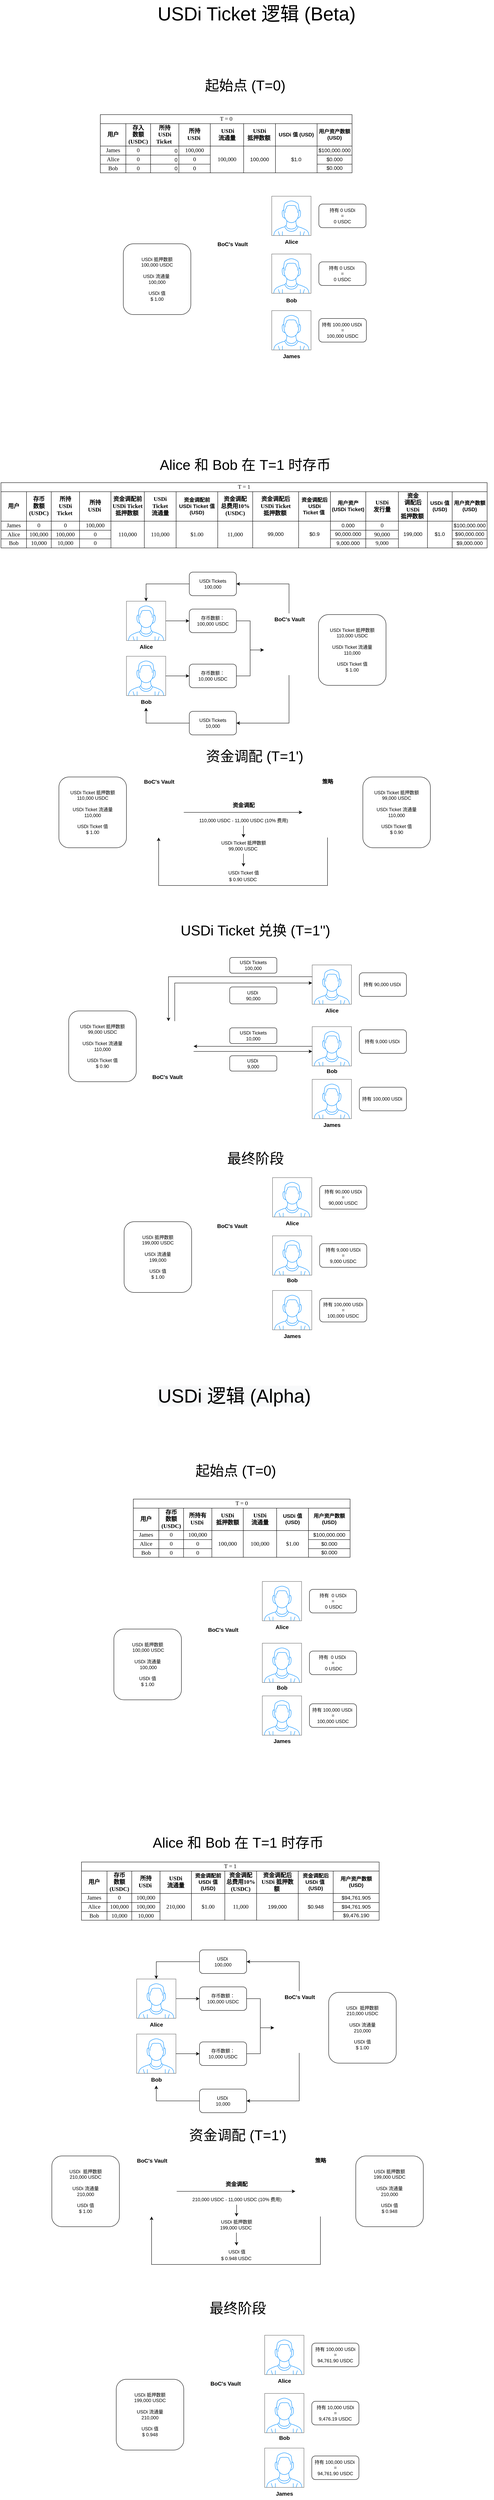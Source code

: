 <mxfile version="20.3.0" type="github">
  <diagram id="_vFJqaGQAh5Z3tcA5GTo" name="Página-1">
    <mxGraphModel dx="869" dy="476" grid="0" gridSize="10" guides="1" tooltips="1" connect="1" arrows="1" fold="1" page="1" pageScale="1" pageWidth="1654" pageHeight="1169" math="0" shadow="0">
      <root>
        <mxCell id="0" />
        <mxCell id="1" parent="0" />
        <mxCell id="jvoHZDlcRhFGuNJNGTSo-143" value="&lt;font style=&quot;font-size: 36px;&quot;&gt;起始点 (T=0)&lt;/font&gt;" style="text;html=1;align=center;verticalAlign=middle;resizable=0;points=[];autosize=1;strokeColor=none;fillColor=none;fontSize=12;" parent="1" vertex="1">
          <mxGeometry x="716" y="234" width="223" height="55" as="geometry" />
        </mxCell>
        <mxCell id="jvoHZDlcRhFGuNJNGTSo-144" value="&lt;font style=&quot;font-size: 36px;&quot;&gt;Alice 和 Bob 在 T=1 时存币&lt;/font&gt;" style="text;html=1;align=center;verticalAlign=middle;resizable=0;points=[];autosize=1;strokeColor=none;fillColor=none;fontSize=12;" parent="1" vertex="1">
          <mxGeometry x="601" y="1199" width="453" height="55" as="geometry" />
        </mxCell>
        <mxCell id="jvoHZDlcRhFGuNJNGTSo-145" value="&lt;font style=&quot;font-size: 36px;&quot;&gt;资金调配 (T=1&#39;)&lt;/font&gt;" style="text;html=1;align=center;verticalAlign=middle;resizable=0;points=[];autosize=1;strokeColor=none;fillColor=none;fontSize=12;" parent="1" vertex="1">
          <mxGeometry x="719" y="1940" width="266" height="55" as="geometry" />
        </mxCell>
        <mxCell id="jvoHZDlcRhFGuNJNGTSo-146" value="&lt;font style=&quot;font-size: 36px;&quot;&gt;USDi Ticket 兑换 (T=1&#39;&#39;)&lt;/font&gt;" style="text;html=1;align=center;verticalAlign=middle;resizable=0;points=[];autosize=1;strokeColor=none;fillColor=none;fontSize=12;" parent="1" vertex="1">
          <mxGeometry x="654" y="2383" width="399" height="55" as="geometry" />
        </mxCell>
        <mxCell id="jvoHZDlcRhFGuNJNGTSo-147" value="&lt;font style=&quot;font-size: 36px;&quot;&gt;最终阶段&lt;/font&gt;" style="text;html=1;align=center;verticalAlign=middle;resizable=0;points=[];autosize=1;strokeColor=none;fillColor=none;fontSize=12;" parent="1" vertex="1">
          <mxGeometry x="773" y="2963" width="162" height="55" as="geometry" />
        </mxCell>
        <mxCell id="O2b2hehz6xSfP6omrJzt-3" value="&lt;font style=&quot;font-size: 48px;&quot;&gt;USDi Ticket 逻辑 (Beta)&lt;/font&gt;" style="text;html=1;align=center;verticalAlign=middle;resizable=0;points=[];autosize=1;strokeColor=none;fillColor=none;fontSize=12;" parent="1" vertex="1">
          <mxGeometry x="595.5" y="45" width="522" height="70" as="geometry" />
        </mxCell>
        <mxCell id="O2b2hehz6xSfP6omrJzt-7" value="" style="group" parent="1" vertex="1" connectable="0">
          <mxGeometry x="520" y="3040" width="618" height="418" as="geometry" />
        </mxCell>
        <mxCell id="jvoHZDlcRhFGuNJNGTSo-132" value="" style="verticalLabelPosition=bottom;shadow=0;dashed=0;align=center;html=1;verticalAlign=top;strokeWidth=1;shape=mxgraph.mockup.containers.userMale;strokeColor=#666666;strokeColor2=#008cff;" parent="O2b2hehz6xSfP6omrJzt-7" vertex="1">
          <mxGeometry x="378" y="287" width="100" height="100" as="geometry" />
        </mxCell>
        <mxCell id="jvoHZDlcRhFGuNJNGTSo-133" value="&lt;b&gt;&lt;font style=&quot;font-size: 14px;&quot;&gt;James&lt;/font&gt;&lt;/b&gt;" style="text;html=1;align=center;verticalAlign=middle;resizable=0;points=[];autosize=1;strokeColor=none;fillColor=none;" parent="O2b2hehz6xSfP6omrJzt-7" vertex="1">
          <mxGeometry x="393" y="388" width="70" height="30" as="geometry" />
        </mxCell>
        <mxCell id="jvoHZDlcRhFGuNJNGTSo-134" value="持有 90,000 USDi&lt;br&gt;=&lt;br&gt;90,000 USDC" style="rounded=1;whiteSpace=wrap;html=1;" parent="O2b2hehz6xSfP6omrJzt-7" vertex="1">
          <mxGeometry x="498" y="20" width="120" height="60" as="geometry" />
        </mxCell>
        <mxCell id="jvoHZDlcRhFGuNJNGTSo-135" value="" style="verticalLabelPosition=bottom;shadow=0;dashed=0;align=center;html=1;verticalAlign=top;strokeWidth=1;shape=mxgraph.mockup.containers.userMale;strokeColor=#666666;strokeColor2=#008cff;" parent="O2b2hehz6xSfP6omrJzt-7" vertex="1">
          <mxGeometry x="378" width="100" height="100" as="geometry" />
        </mxCell>
        <mxCell id="jvoHZDlcRhFGuNJNGTSo-136" value="&lt;b&gt;&lt;font style=&quot;font-size: 14px;&quot;&gt;Alice&lt;/font&gt;&lt;/b&gt;" style="text;html=1;align=center;verticalAlign=middle;resizable=0;points=[];autosize=1;strokeColor=none;fillColor=none;" parent="O2b2hehz6xSfP6omrJzt-7" vertex="1">
          <mxGeometry x="398" y="101" width="60" height="30" as="geometry" />
        </mxCell>
        <mxCell id="jvoHZDlcRhFGuNJNGTSo-137" value="" style="verticalLabelPosition=bottom;shadow=0;dashed=0;align=center;html=1;verticalAlign=top;strokeWidth=1;shape=mxgraph.mockup.containers.userMale;strokeColor=#666666;strokeColor2=#008cff;" parent="O2b2hehz6xSfP6omrJzt-7" vertex="1">
          <mxGeometry x="378" y="148" width="100" height="100" as="geometry" />
        </mxCell>
        <mxCell id="jvoHZDlcRhFGuNJNGTSo-138" value="&lt;b&gt;&lt;font style=&quot;font-size: 14px;&quot;&gt;Bob&lt;br&gt;&lt;/font&gt;&lt;/b&gt;" style="text;html=1;align=center;verticalAlign=middle;resizable=0;points=[];autosize=1;strokeColor=none;fillColor=none;" parent="O2b2hehz6xSfP6omrJzt-7" vertex="1">
          <mxGeometry x="403" y="246" width="50" height="30" as="geometry" />
        </mxCell>
        <mxCell id="jvoHZDlcRhFGuNJNGTSo-139" value="持有 9,000 USDi&lt;br&gt;=&lt;br&gt;9,000 USDC" style="rounded=1;whiteSpace=wrap;html=1;" parent="O2b2hehz6xSfP6omrJzt-7" vertex="1">
          <mxGeometry x="498" y="168" width="120" height="60" as="geometry" />
        </mxCell>
        <mxCell id="jvoHZDlcRhFGuNJNGTSo-140" value="持有 100,000 USDi&lt;br&gt;=&lt;br&gt;100,000 USDC" style="rounded=1;whiteSpace=wrap;html=1;" parent="O2b2hehz6xSfP6omrJzt-7" vertex="1">
          <mxGeometry x="498" y="307" width="120" height="60" as="geometry" />
        </mxCell>
        <mxCell id="jvoHZDlcRhFGuNJNGTSo-141" value="" style="shape=image;html=1;verticalAlign=top;verticalLabelPosition=bottom;labelBackgroundColor=#ffffff;imageAspect=0;aspect=fixed;image=https://cdn3.iconfinder.com/data/icons/finance-152/64/1-128.png" parent="O2b2hehz6xSfP6omrJzt-7" vertex="1">
          <mxGeometry x="213" y="138" width="128" height="128" as="geometry" />
        </mxCell>
        <mxCell id="jvoHZDlcRhFGuNJNGTSo-142" value="USDi 抵押数额&lt;br&gt;199,000 USDC&lt;br&gt;&lt;br&gt;USDi 流通量&lt;br&gt;199,000&lt;br&gt;&lt;br&gt;USDi 值&lt;br&gt;$ 1.00" style="rounded=1;whiteSpace=wrap;html=1;" parent="O2b2hehz6xSfP6omrJzt-7" vertex="1">
          <mxGeometry y="112" width="172" height="180" as="geometry" />
        </mxCell>
        <mxCell id="dI04j9mY4SL1QF9_-TwJ-97" value="&lt;b style=&quot;color: rgb(0, 0, 0); font-family: Helvetica; font-size: 14px; font-style: normal; font-variant-ligatures: normal; font-variant-caps: normal; letter-spacing: normal; orphans: 2; text-align: center; text-indent: 0px; text-transform: none; widows: 2; word-spacing: 0px; -webkit-text-stroke-width: 0px; background-color: rgb(248, 249, 250); text-decoration-thickness: initial; text-decoration-style: initial; text-decoration-color: initial;&quot;&gt;BoC&#39;s Vault&lt;/b&gt;" style="text;whiteSpace=wrap;html=1;fontSize=14;" parent="O2b2hehz6xSfP6omrJzt-7" vertex="1">
          <mxGeometry x="235" y="108" width="110" height="40" as="geometry" />
        </mxCell>
        <mxCell id="O2b2hehz6xSfP6omrJzt-8" value="" style="group" parent="1" vertex="1" connectable="0">
          <mxGeometry x="379" y="2480" width="860" height="441" as="geometry" />
        </mxCell>
        <mxCell id="jvoHZDlcRhFGuNJNGTSo-53" value="" style="verticalLabelPosition=bottom;shadow=0;dashed=0;align=center;html=1;verticalAlign=top;strokeWidth=1;shape=mxgraph.mockup.containers.userMale;strokeColor=#666666;strokeColor2=#008cff;" parent="O2b2hehz6xSfP6omrJzt-8" vertex="1">
          <mxGeometry x="620" y="310" width="100" height="100" as="geometry" />
        </mxCell>
        <mxCell id="jvoHZDlcRhFGuNJNGTSo-54" value="&lt;b&gt;&lt;font style=&quot;font-size: 14px;&quot;&gt;James&lt;/font&gt;&lt;/b&gt;" style="text;html=1;align=center;verticalAlign=middle;resizable=0;points=[];autosize=1;strokeColor=none;fillColor=none;" parent="O2b2hehz6xSfP6omrJzt-8" vertex="1">
          <mxGeometry x="635" y="411" width="70" height="30" as="geometry" />
        </mxCell>
        <mxCell id="jvoHZDlcRhFGuNJNGTSo-55" value="持有 90,000 USDi&amp;nbsp;" style="rounded=1;whiteSpace=wrap;html=1;" parent="O2b2hehz6xSfP6omrJzt-8" vertex="1">
          <mxGeometry x="740" y="39" width="120" height="60" as="geometry" />
        </mxCell>
        <mxCell id="jvoHZDlcRhFGuNJNGTSo-61" value="" style="verticalLabelPosition=bottom;shadow=0;dashed=0;align=center;html=1;verticalAlign=top;strokeWidth=1;shape=mxgraph.mockup.containers.userMale;strokeColor=#666666;strokeColor2=#008cff;" parent="O2b2hehz6xSfP6omrJzt-8" vertex="1">
          <mxGeometry x="620" y="19" width="100" height="100" as="geometry" />
        </mxCell>
        <mxCell id="jvoHZDlcRhFGuNJNGTSo-62" value="&lt;b&gt;&lt;font style=&quot;font-size: 14px;&quot;&gt;Alice&lt;/font&gt;&lt;/b&gt;" style="text;html=1;align=center;verticalAlign=middle;resizable=0;points=[];autosize=1;strokeColor=none;fillColor=none;" parent="O2b2hehz6xSfP6omrJzt-8" vertex="1">
          <mxGeometry x="640" y="120" width="60" height="30" as="geometry" />
        </mxCell>
        <mxCell id="jvoHZDlcRhFGuNJNGTSo-63" value="" style="verticalLabelPosition=bottom;shadow=0;dashed=0;align=center;html=1;verticalAlign=top;strokeWidth=1;shape=mxgraph.mockup.containers.userMale;strokeColor=#666666;strokeColor2=#008cff;" parent="O2b2hehz6xSfP6omrJzt-8" vertex="1">
          <mxGeometry x="620" y="176" width="100" height="100" as="geometry" />
        </mxCell>
        <mxCell id="jvoHZDlcRhFGuNJNGTSo-64" value="&lt;b&gt;&lt;font style=&quot;font-size: 14px;&quot;&gt;Bob&lt;br&gt;&lt;/font&gt;&lt;/b&gt;" style="text;html=1;align=center;verticalAlign=middle;resizable=0;points=[];autosize=1;strokeColor=none;fillColor=none;" parent="O2b2hehz6xSfP6omrJzt-8" vertex="1">
          <mxGeometry x="645" y="274" width="50" height="30" as="geometry" />
        </mxCell>
        <mxCell id="jvoHZDlcRhFGuNJNGTSo-65" value="持有 9,000 USDi&amp;nbsp;" style="rounded=1;whiteSpace=wrap;html=1;" parent="O2b2hehz6xSfP6omrJzt-8" vertex="1">
          <mxGeometry x="740" y="184" width="120" height="60" as="geometry" />
        </mxCell>
        <mxCell id="jvoHZDlcRhFGuNJNGTSo-66" value="持有 100,000 USDi&amp;nbsp;" style="rounded=1;whiteSpace=wrap;html=1;" parent="O2b2hehz6xSfP6omrJzt-8" vertex="1">
          <mxGeometry x="740" y="330" width="120" height="60" as="geometry" />
        </mxCell>
        <mxCell id="jvoHZDlcRhFGuNJNGTSo-102" style="edgeStyle=orthogonalEdgeStyle;rounded=0;orthogonalLoop=1;jettySize=auto;html=1;fontSize=12;" parent="O2b2hehz6xSfP6omrJzt-8" source="jvoHZDlcRhFGuNJNGTSo-96" target="jvoHZDlcRhFGuNJNGTSo-63" edge="1">
          <mxGeometry relative="1" as="geometry">
            <Array as="points">
              <mxPoint x="480" y="239" />
              <mxPoint x="480" y="239" />
            </Array>
          </mxGeometry>
        </mxCell>
        <mxCell id="jvoHZDlcRhFGuNJNGTSo-104" style="edgeStyle=orthogonalEdgeStyle;rounded=0;orthogonalLoop=1;jettySize=auto;html=1;entryX=-0.002;entryY=0.46;entryDx=0;entryDy=0;entryPerimeter=0;fontSize=12;" parent="O2b2hehz6xSfP6omrJzt-8" source="jvoHZDlcRhFGuNJNGTSo-96" target="jvoHZDlcRhFGuNJNGTSo-61" edge="1">
          <mxGeometry relative="1" as="geometry">
            <Array as="points">
              <mxPoint x="270" y="65" />
            </Array>
          </mxGeometry>
        </mxCell>
        <mxCell id="jvoHZDlcRhFGuNJNGTSo-96" value="" style="shape=image;html=1;verticalAlign=top;verticalLabelPosition=bottom;labelBackgroundColor=#ffffff;imageAspect=0;aspect=fixed;image=https://cdn3.iconfinder.com/data/icons/finance-152/64/1-128.png" parent="O2b2hehz6xSfP6omrJzt-8" vertex="1">
          <mxGeometry x="190" y="162" width="128" height="128" as="geometry" />
        </mxCell>
        <mxCell id="jvoHZDlcRhFGuNJNGTSo-98" style="edgeStyle=orthogonalEdgeStyle;rounded=0;orthogonalLoop=1;jettySize=auto;html=1;entryX=0.5;entryY=0;entryDx=0;entryDy=0;fontSize=12;" parent="O2b2hehz6xSfP6omrJzt-8" source="jvoHZDlcRhFGuNJNGTSo-61" target="jvoHZDlcRhFGuNJNGTSo-96" edge="1">
          <mxGeometry relative="1" as="geometry">
            <Array as="points">
              <mxPoint x="254" y="49" />
            </Array>
          </mxGeometry>
        </mxCell>
        <mxCell id="jvoHZDlcRhFGuNJNGTSo-99" style="edgeStyle=orthogonalEdgeStyle;rounded=0;orthogonalLoop=1;jettySize=auto;html=1;entryX=1;entryY=0.5;entryDx=0;entryDy=0;fontSize=12;" parent="O2b2hehz6xSfP6omrJzt-8" source="jvoHZDlcRhFGuNJNGTSo-63" target="jvoHZDlcRhFGuNJNGTSo-96" edge="1">
          <mxGeometry relative="1" as="geometry" />
        </mxCell>
        <mxCell id="jvoHZDlcRhFGuNJNGTSo-97" value="USDi Ticket 抵押数额&lt;br&gt;99,000 USDC&lt;br&gt;&lt;br&gt;USDi Ticket 流通量&lt;br&gt;110,000&lt;br&gt;&lt;br&gt;USDi Ticket 值&lt;br&gt;$ 0.90" style="rounded=1;whiteSpace=wrap;html=1;" parent="O2b2hehz6xSfP6omrJzt-8" vertex="1">
          <mxGeometry y="136" width="172" height="180" as="geometry" />
        </mxCell>
        <mxCell id="jvoHZDlcRhFGuNJNGTSo-100" value="USDi Tickets&lt;br&gt;100,000" style="rounded=1;whiteSpace=wrap;html=1;" parent="O2b2hehz6xSfP6omrJzt-8" vertex="1">
          <mxGeometry x="410" width="120" height="40" as="geometry" />
        </mxCell>
        <mxCell id="jvoHZDlcRhFGuNJNGTSo-101" value="USDi Tickets&lt;br&gt;10,000" style="rounded=1;whiteSpace=wrap;html=1;" parent="O2b2hehz6xSfP6omrJzt-8" vertex="1">
          <mxGeometry x="410" y="179" width="120" height="40" as="geometry" />
        </mxCell>
        <mxCell id="jvoHZDlcRhFGuNJNGTSo-103" value="USDi&amp;nbsp;&lt;br&gt;9,000" style="rounded=1;whiteSpace=wrap;html=1;" parent="O2b2hehz6xSfP6omrJzt-8" vertex="1">
          <mxGeometry x="410" y="250" width="120" height="39" as="geometry" />
        </mxCell>
        <mxCell id="jvoHZDlcRhFGuNJNGTSo-105" value="USDi&amp;nbsp;&lt;br&gt;90,000" style="rounded=1;whiteSpace=wrap;html=1;" parent="O2b2hehz6xSfP6omrJzt-8" vertex="1">
          <mxGeometry x="410" y="75" width="120" height="43" as="geometry" />
        </mxCell>
        <mxCell id="dI04j9mY4SL1QF9_-TwJ-96" value="&lt;b style=&quot;color: rgb(0, 0, 0); font-family: Helvetica; font-size: 14px; font-style: normal; font-variant-ligatures: normal; font-variant-caps: normal; letter-spacing: normal; orphans: 2; text-align: center; text-indent: 0px; text-transform: none; widows: 2; word-spacing: 0px; -webkit-text-stroke-width: 0px; background-color: rgb(248, 249, 250); text-decoration-thickness: initial; text-decoration-style: initial; text-decoration-color: initial;&quot;&gt;BoC&#39;s Vault&lt;/b&gt;" style="text;whiteSpace=wrap;html=1;fontSize=14;" parent="O2b2hehz6xSfP6omrJzt-8" vertex="1">
          <mxGeometry x="211" y="289" width="110" height="40" as="geometry" />
        </mxCell>
        <mxCell id="O2b2hehz6xSfP6omrJzt-9" value="" style="group" parent="1" vertex="1" connectable="0">
          <mxGeometry x="354" y="2017" width="946" height="280" as="geometry" />
        </mxCell>
        <mxCell id="jvoHZDlcRhFGuNJNGTSo-85" value="" style="shape=image;html=1;verticalAlign=top;verticalLabelPosition=bottom;labelBackgroundColor=#ffffff;imageAspect=0;aspect=fixed;image=https://cdn3.iconfinder.com/data/icons/finance-152/64/1-128.png" parent="O2b2hehz6xSfP6omrJzt-9" vertex="1">
          <mxGeometry x="190" y="30" width="128" height="128" as="geometry" />
        </mxCell>
        <mxCell id="jvoHZDlcRhFGuNJNGTSo-86" style="edgeStyle=orthogonalEdgeStyle;rounded=0;orthogonalLoop=1;jettySize=auto;html=1;entryX=0.5;entryY=1;entryDx=0;entryDy=0;fontSize=14;" parent="O2b2hehz6xSfP6omrJzt-9" source="jvoHZDlcRhFGuNJNGTSo-87" target="jvoHZDlcRhFGuNJNGTSo-85" edge="1">
          <mxGeometry relative="1" as="geometry">
            <Array as="points">
              <mxPoint x="684" y="280" />
              <mxPoint x="254" y="280" />
            </Array>
          </mxGeometry>
        </mxCell>
        <mxCell id="jvoHZDlcRhFGuNJNGTSo-87" value="" style="shape=image;html=1;verticalAlign=top;verticalLabelPosition=bottom;labelBackgroundColor=#ffffff;imageAspect=0;aspect=fixed;image=https://cdn4.iconfinder.com/data/icons/success-filloutline/64/Income-cash-money-banking-business-128.png" parent="O2b2hehz6xSfP6omrJzt-9" vertex="1">
          <mxGeometry x="620" y="30" width="128" height="128" as="geometry" />
        </mxCell>
        <mxCell id="jvoHZDlcRhFGuNJNGTSo-84" value="" style="edgeStyle=orthogonalEdgeStyle;rounded=0;orthogonalLoop=1;jettySize=auto;html=1;" parent="O2b2hehz6xSfP6omrJzt-9" source="jvoHZDlcRhFGuNJNGTSo-85" target="jvoHZDlcRhFGuNJNGTSo-87" edge="1">
          <mxGeometry relative="1" as="geometry" />
        </mxCell>
        <mxCell id="jvoHZDlcRhFGuNJNGTSo-88" value="&lt;b&gt;&lt;font style=&quot;font-size: 14px;&quot;&gt;资金调配&lt;/font&gt;&lt;/b&gt;" style="text;html=1;align=center;verticalAlign=middle;resizable=0;points=[];autosize=1;strokeColor=none;fillColor=none;" parent="O2b2hehz6xSfP6omrJzt-9" vertex="1">
          <mxGeometry x="433" y="61" width="74" height="29" as="geometry" />
        </mxCell>
        <mxCell id="jvoHZDlcRhFGuNJNGTSo-90" value="&lt;span style=&quot;&quot;&gt;110,000 USDC - 11,000 USDC (10% 费用)&lt;/span&gt;" style="text;html=1;align=center;verticalAlign=middle;resizable=0;points=[];autosize=1;strokeColor=none;fillColor=none;" parent="O2b2hehz6xSfP6omrJzt-9" vertex="1">
          <mxGeometry x="348" y="102" width="244" height="26" as="geometry" />
        </mxCell>
        <mxCell id="jvoHZDlcRhFGuNJNGTSo-91" value="&lt;span style=&quot;font-size: 14px;&quot;&gt;&lt;b&gt;策略&lt;/b&gt;&lt;/span&gt;" style="text;html=1;align=center;verticalAlign=middle;resizable=0;points=[];autosize=1;strokeColor=none;fillColor=none;" parent="O2b2hehz6xSfP6omrJzt-9" vertex="1">
          <mxGeometry x="661" y="1" width="46" height="29" as="geometry" />
        </mxCell>
        <mxCell id="jvoHZDlcRhFGuNJNGTSo-93" value="&lt;span style=&quot;&quot;&gt;USDi Ticket 抵押数额&lt;br&gt;99,000 USDC&amp;nbsp;&lt;/span&gt;" style="text;html=1;align=center;verticalAlign=middle;resizable=0;points=[];autosize=1;strokeColor=none;fillColor=none;" parent="O2b2hehz6xSfP6omrJzt-9" vertex="1">
          <mxGeometry x="404" y="158" width="132" height="41" as="geometry" />
        </mxCell>
        <mxCell id="jvoHZDlcRhFGuNJNGTSo-89" style="edgeStyle=orthogonalEdgeStyle;rounded=0;orthogonalLoop=1;jettySize=auto;html=1;fontSize=14;" parent="O2b2hehz6xSfP6omrJzt-9" source="jvoHZDlcRhFGuNJNGTSo-90" target="jvoHZDlcRhFGuNJNGTSo-93" edge="1">
          <mxGeometry relative="1" as="geometry" />
        </mxCell>
        <mxCell id="jvoHZDlcRhFGuNJNGTSo-94" value="&lt;span style=&quot;&quot;&gt;&lt;font style=&quot;font-size: 12px;&quot;&gt;USDi Ticket 值&lt;br&gt;$ 0.90 USDC&amp;nbsp;&lt;/font&gt;&lt;/span&gt;" style="text;html=1;align=center;verticalAlign=middle;resizable=0;points=[];autosize=1;strokeColor=none;fillColor=none;fontSize=14;" parent="O2b2hehz6xSfP6omrJzt-9" vertex="1">
          <mxGeometry x="422" y="232" width="96" height="46" as="geometry" />
        </mxCell>
        <mxCell id="jvoHZDlcRhFGuNJNGTSo-92" value="" style="edgeStyle=orthogonalEdgeStyle;rounded=0;orthogonalLoop=1;jettySize=auto;html=1;fontSize=14;" parent="O2b2hehz6xSfP6omrJzt-9" source="jvoHZDlcRhFGuNJNGTSo-93" target="jvoHZDlcRhFGuNJNGTSo-94" edge="1">
          <mxGeometry relative="1" as="geometry" />
        </mxCell>
        <mxCell id="jvoHZDlcRhFGuNJNGTSo-106" value="USDi Ticket 抵押数额&lt;br&gt;99,000 USDC&lt;br&gt;&lt;br&gt;USDi Ticket 流通量&lt;br&gt;110,000&lt;br&gt;&lt;br&gt;USDi Ticket 值&lt;br&gt;$ 0.90" style="rounded=1;whiteSpace=wrap;html=1;" parent="O2b2hehz6xSfP6omrJzt-9" vertex="1">
          <mxGeometry x="774" y="4" width="172" height="180" as="geometry" />
        </mxCell>
        <mxCell id="jvoHZDlcRhFGuNJNGTSo-107" value="USDi Ticket 抵押数额&lt;br&gt;110,000 USDC&lt;br&gt;&lt;br&gt;USDi Ticket 流通量&lt;br&gt;110,000&lt;br&gt;&lt;br&gt;USDi Ticket 值&lt;br&gt;$ 1.00" style="rounded=1;whiteSpace=wrap;html=1;" parent="O2b2hehz6xSfP6omrJzt-9" vertex="1">
          <mxGeometry y="4" width="172" height="180" as="geometry" />
        </mxCell>
        <mxCell id="dI04j9mY4SL1QF9_-TwJ-95" value="&lt;font style=&quot;font-size: 14px;&quot;&gt;&lt;b&gt;BoC&#39;s Vault&lt;/b&gt;&lt;/font&gt;" style="text;html=1;align=center;verticalAlign=middle;resizable=0;points=[];autosize=1;strokeColor=none;fillColor=#FFFFFF;" parent="O2b2hehz6xSfP6omrJzt-9" vertex="1">
          <mxGeometry x="207" y="1" width="95" height="29" as="geometry" />
        </mxCell>
        <mxCell id="O2b2hehz6xSfP6omrJzt-10" value="" style="group" parent="1" vertex="1" connectable="0">
          <mxGeometry x="526" y="1500" width="661" height="414" as="geometry" />
        </mxCell>
        <mxCell id="jvoHZDlcRhFGuNJNGTSo-68" value="存币数额：&lt;br&gt;100,000 USDC" style="rounded=1;whiteSpace=wrap;html=1;" parent="O2b2hehz6xSfP6omrJzt-10" vertex="1">
          <mxGeometry x="160" y="94" width="120" height="60" as="geometry" />
        </mxCell>
        <mxCell id="jvoHZDlcRhFGuNJNGTSo-70" value="USDi Tickets&lt;br&gt;100,000" style="rounded=1;whiteSpace=wrap;html=1;" parent="O2b2hehz6xSfP6omrJzt-10" vertex="1">
          <mxGeometry x="160" width="120" height="60" as="geometry" />
        </mxCell>
        <mxCell id="jvoHZDlcRhFGuNJNGTSo-71" value="" style="edgeStyle=orthogonalEdgeStyle;rounded=0;orthogonalLoop=1;jettySize=auto;html=1;" parent="O2b2hehz6xSfP6omrJzt-10" source="jvoHZDlcRhFGuNJNGTSo-72" target="jvoHZDlcRhFGuNJNGTSo-68" edge="1">
          <mxGeometry relative="1" as="geometry" />
        </mxCell>
        <mxCell id="jvoHZDlcRhFGuNJNGTSo-72" value="" style="verticalLabelPosition=bottom;shadow=0;dashed=0;align=center;html=1;verticalAlign=top;strokeWidth=1;shape=mxgraph.mockup.containers.userMale;strokeColor=#666666;strokeColor2=#008cff;" parent="O2b2hehz6xSfP6omrJzt-10" vertex="1">
          <mxGeometry y="74" width="100" height="100" as="geometry" />
        </mxCell>
        <mxCell id="jvoHZDlcRhFGuNJNGTSo-69" style="edgeStyle=orthogonalEdgeStyle;rounded=0;orthogonalLoop=1;jettySize=auto;html=1;" parent="O2b2hehz6xSfP6omrJzt-10" source="jvoHZDlcRhFGuNJNGTSo-70" target="jvoHZDlcRhFGuNJNGTSo-72" edge="1">
          <mxGeometry relative="1" as="geometry" />
        </mxCell>
        <mxCell id="jvoHZDlcRhFGuNJNGTSo-73" value="" style="edgeStyle=orthogonalEdgeStyle;rounded=0;orthogonalLoop=1;jettySize=auto;html=1;" parent="O2b2hehz6xSfP6omrJzt-10" source="jvoHZDlcRhFGuNJNGTSo-75" target="jvoHZDlcRhFGuNJNGTSo-70" edge="1">
          <mxGeometry relative="1" as="geometry">
            <Array as="points">
              <mxPoint x="414" y="30" />
            </Array>
          </mxGeometry>
        </mxCell>
        <mxCell id="jvoHZDlcRhFGuNJNGTSo-75" value="" style="shape=image;html=1;verticalAlign=top;verticalLabelPosition=bottom;labelBackgroundColor=#ffffff;imageAspect=0;aspect=fixed;image=https://cdn3.iconfinder.com/data/icons/finance-152/64/1-128.png" parent="O2b2hehz6xSfP6omrJzt-10" vertex="1">
          <mxGeometry x="350" y="134" width="128" height="128" as="geometry" />
        </mxCell>
        <mxCell id="jvoHZDlcRhFGuNJNGTSo-67" value="" style="edgeStyle=orthogonalEdgeStyle;rounded=0;orthogonalLoop=1;jettySize=auto;html=1;" parent="O2b2hehz6xSfP6omrJzt-10" source="jvoHZDlcRhFGuNJNGTSo-68" target="jvoHZDlcRhFGuNJNGTSo-75" edge="1">
          <mxGeometry relative="1" as="geometry" />
        </mxCell>
        <mxCell id="jvoHZDlcRhFGuNJNGTSo-76" value="&lt;b&gt;&lt;font style=&quot;font-size: 14px;&quot;&gt;Alice&lt;/font&gt;&lt;/b&gt;" style="text;html=1;align=center;verticalAlign=middle;resizable=0;points=[];autosize=1;strokeColor=none;fillColor=none;" parent="O2b2hehz6xSfP6omrJzt-10" vertex="1">
          <mxGeometry x="20" y="175" width="60" height="30" as="geometry" />
        </mxCell>
        <mxCell id="jvoHZDlcRhFGuNJNGTSo-78" value="" style="verticalLabelPosition=bottom;shadow=0;dashed=0;align=center;html=1;verticalAlign=top;strokeWidth=1;shape=mxgraph.mockup.containers.userMale;strokeColor=#666666;strokeColor2=#008cff;" parent="O2b2hehz6xSfP6omrJzt-10" vertex="1">
          <mxGeometry y="214" width="100" height="100" as="geometry" />
        </mxCell>
        <mxCell id="jvoHZDlcRhFGuNJNGTSo-79" value="&lt;b&gt;&lt;font style=&quot;font-size: 14px;&quot;&gt;Bob&lt;br&gt;&lt;/font&gt;&lt;/b&gt;" style="text;html=1;align=center;verticalAlign=middle;resizable=0;points=[];autosize=1;strokeColor=none;fillColor=none;" parent="O2b2hehz6xSfP6omrJzt-10" vertex="1">
          <mxGeometry x="25" y="315" width="50" height="30" as="geometry" />
        </mxCell>
        <mxCell id="jvoHZDlcRhFGuNJNGTSo-80" style="edgeStyle=orthogonalEdgeStyle;rounded=0;orthogonalLoop=1;jettySize=auto;html=1;entryX=0;entryY=0.5;entryDx=0;entryDy=0;fontSize=14;" parent="O2b2hehz6xSfP6omrJzt-10" source="jvoHZDlcRhFGuNJNGTSo-81" target="jvoHZDlcRhFGuNJNGTSo-75" edge="1">
          <mxGeometry relative="1" as="geometry" />
        </mxCell>
        <mxCell id="jvoHZDlcRhFGuNJNGTSo-81" value="存币数额：&lt;br&gt;10,000 USDC" style="rounded=1;whiteSpace=wrap;html=1;" parent="O2b2hehz6xSfP6omrJzt-10" vertex="1">
          <mxGeometry x="160" y="234" width="120" height="60" as="geometry" />
        </mxCell>
        <mxCell id="jvoHZDlcRhFGuNJNGTSo-77" style="edgeStyle=orthogonalEdgeStyle;rounded=0;orthogonalLoop=1;jettySize=auto;html=1;fontSize=14;" parent="O2b2hehz6xSfP6omrJzt-10" source="jvoHZDlcRhFGuNJNGTSo-78" target="jvoHZDlcRhFGuNJNGTSo-81" edge="1">
          <mxGeometry relative="1" as="geometry" />
        </mxCell>
        <mxCell id="jvoHZDlcRhFGuNJNGTSo-82" style="edgeStyle=orthogonalEdgeStyle;rounded=0;orthogonalLoop=1;jettySize=auto;html=1;fontSize=14;" parent="O2b2hehz6xSfP6omrJzt-10" source="jvoHZDlcRhFGuNJNGTSo-83" target="jvoHZDlcRhFGuNJNGTSo-79" edge="1">
          <mxGeometry relative="1" as="geometry" />
        </mxCell>
        <mxCell id="jvoHZDlcRhFGuNJNGTSo-83" value="USDi Tickets&lt;br&gt;10,000" style="rounded=1;whiteSpace=wrap;html=1;" parent="O2b2hehz6xSfP6omrJzt-10" vertex="1">
          <mxGeometry x="160" y="354" width="120" height="60" as="geometry" />
        </mxCell>
        <mxCell id="jvoHZDlcRhFGuNJNGTSo-74" style="edgeStyle=orthogonalEdgeStyle;rounded=0;orthogonalLoop=1;jettySize=auto;html=1;entryX=1;entryY=0.5;entryDx=0;entryDy=0;fontSize=14;exitX=0.5;exitY=1;exitDx=0;exitDy=0;" parent="O2b2hehz6xSfP6omrJzt-10" source="jvoHZDlcRhFGuNJNGTSo-75" target="jvoHZDlcRhFGuNJNGTSo-83" edge="1">
          <mxGeometry relative="1" as="geometry">
            <Array as="points">
              <mxPoint x="414" y="384" />
            </Array>
          </mxGeometry>
        </mxCell>
        <mxCell id="jvoHZDlcRhFGuNJNGTSo-108" value="USDi Ticket 抵押数额&lt;br&gt;110,000 USDC&lt;br&gt;&lt;br&gt;USDi Ticket 流通量&lt;br&gt;110,000&lt;br&gt;&lt;br&gt;USDi Ticket 值&lt;br&gt;$ 1.00" style="rounded=1;whiteSpace=wrap;html=1;" parent="O2b2hehz6xSfP6omrJzt-10" vertex="1">
          <mxGeometry x="489" y="108" width="172" height="180" as="geometry" />
        </mxCell>
        <mxCell id="dI04j9mY4SL1QF9_-TwJ-93" value="&lt;font style=&quot;font-size: 14px;&quot;&gt;&lt;b&gt;BoC&#39;s Vault&lt;/b&gt;&lt;/font&gt;" style="text;html=1;align=center;verticalAlign=middle;resizable=0;points=[];autosize=1;strokeColor=none;fillColor=#FFFFFF;" parent="O2b2hehz6xSfP6omrJzt-10" vertex="1">
          <mxGeometry x="367" y="105" width="95" height="29" as="geometry" />
        </mxCell>
        <mxCell id="O2b2hehz6xSfP6omrJzt-11" value="" style="group" parent="1" vertex="1" connectable="0">
          <mxGeometry x="518" y="544" width="635" height="422" as="geometry" />
        </mxCell>
        <mxCell id="jvoHZDlcRhFGuNJNGTSo-121" value="" style="verticalLabelPosition=bottom;shadow=0;dashed=0;align=center;html=1;verticalAlign=top;strokeWidth=1;shape=mxgraph.mockup.containers.userMale;strokeColor=#666666;strokeColor2=#008cff;" parent="O2b2hehz6xSfP6omrJzt-11" vertex="1">
          <mxGeometry x="378" y="291" width="100" height="100" as="geometry" />
        </mxCell>
        <mxCell id="jvoHZDlcRhFGuNJNGTSo-122" value="&lt;b&gt;&lt;font style=&quot;font-size: 14px;&quot;&gt;James&lt;/font&gt;&lt;/b&gt;" style="text;html=1;align=center;verticalAlign=middle;resizable=0;points=[];autosize=1;strokeColor=none;fillColor=none;" parent="O2b2hehz6xSfP6omrJzt-11" vertex="1">
          <mxGeometry x="393" y="392" width="70" height="30" as="geometry" />
        </mxCell>
        <mxCell id="jvoHZDlcRhFGuNJNGTSo-123" value="持有 0 USDi&lt;br&gt;=&lt;br&gt;0 USDC" style="rounded=1;whiteSpace=wrap;html=1;" parent="O2b2hehz6xSfP6omrJzt-11" vertex="1">
          <mxGeometry x="498" y="20" width="120" height="60" as="geometry" />
        </mxCell>
        <mxCell id="jvoHZDlcRhFGuNJNGTSo-124" value="" style="verticalLabelPosition=bottom;shadow=0;dashed=0;align=center;html=1;verticalAlign=top;strokeWidth=1;shape=mxgraph.mockup.containers.userMale;strokeColor=#666666;strokeColor2=#008cff;" parent="O2b2hehz6xSfP6omrJzt-11" vertex="1">
          <mxGeometry x="378" width="100" height="100" as="geometry" />
        </mxCell>
        <mxCell id="jvoHZDlcRhFGuNJNGTSo-125" value="&lt;b&gt;&lt;font style=&quot;font-size: 14px;&quot;&gt;Alice&lt;/font&gt;&lt;/b&gt;" style="text;html=1;align=center;verticalAlign=middle;resizable=0;points=[];autosize=1;strokeColor=none;fillColor=none;" parent="O2b2hehz6xSfP6omrJzt-11" vertex="1">
          <mxGeometry x="398" y="101" width="60" height="30" as="geometry" />
        </mxCell>
        <mxCell id="jvoHZDlcRhFGuNJNGTSo-126" value="" style="verticalLabelPosition=bottom;shadow=0;dashed=0;align=center;html=1;verticalAlign=top;strokeWidth=1;shape=mxgraph.mockup.containers.userMale;strokeColor=#666666;strokeColor2=#008cff;" parent="O2b2hehz6xSfP6omrJzt-11" vertex="1">
          <mxGeometry x="378" y="147" width="100" height="100" as="geometry" />
        </mxCell>
        <mxCell id="jvoHZDlcRhFGuNJNGTSo-127" value="&lt;b&gt;&lt;font style=&quot;font-size: 14px;&quot;&gt;Bob&lt;br&gt;&lt;/font&gt;&lt;/b&gt;" style="text;html=1;align=center;verticalAlign=middle;resizable=0;points=[];autosize=1;strokeColor=none;fillColor=none;" parent="O2b2hehz6xSfP6omrJzt-11" vertex="1">
          <mxGeometry x="403" y="250" width="50" height="30" as="geometry" />
        </mxCell>
        <mxCell id="jvoHZDlcRhFGuNJNGTSo-128" value="持有 0 USDi&amp;nbsp;&lt;br&gt;=&lt;br&gt;0 USDC" style="rounded=1;whiteSpace=wrap;html=1;" parent="O2b2hehz6xSfP6omrJzt-11" vertex="1">
          <mxGeometry x="498" y="167" width="120" height="60" as="geometry" />
        </mxCell>
        <mxCell id="jvoHZDlcRhFGuNJNGTSo-129" value="持有 100,000 USDi&amp;nbsp;&lt;br&gt;=&lt;br&gt;100,000 USDC" style="rounded=1;whiteSpace=wrap;html=1;" parent="O2b2hehz6xSfP6omrJzt-11" vertex="1">
          <mxGeometry x="498" y="311" width="121" height="60" as="geometry" />
        </mxCell>
        <mxCell id="jvoHZDlcRhFGuNJNGTSo-130" value="" style="shape=image;html=1;verticalAlign=top;verticalLabelPosition=bottom;labelBackgroundColor=#ffffff;imageAspect=0;aspect=fixed;image=https://cdn3.iconfinder.com/data/icons/finance-152/64/1-128.png" parent="O2b2hehz6xSfP6omrJzt-11" vertex="1">
          <mxGeometry x="213" y="147" width="128" height="128" as="geometry" />
        </mxCell>
        <mxCell id="jvoHZDlcRhFGuNJNGTSo-131" value="USDi 抵押数额&lt;br&gt;100,000 USDC&lt;br&gt;&lt;br&gt;USDi 流通量&amp;nbsp;&lt;br&gt;100,000&lt;br&gt;&lt;br&gt;USDi 值&lt;br&gt;$ 1.00" style="rounded=1;whiteSpace=wrap;html=1;" parent="O2b2hehz6xSfP6omrJzt-11" vertex="1">
          <mxGeometry y="121" width="172" height="180" as="geometry" />
        </mxCell>
        <mxCell id="dI04j9mY4SL1QF9_-TwJ-92" value="&lt;font style=&quot;font-size: 14px;&quot;&gt;&lt;b&gt;BoC&#39;s Vault&lt;/b&gt;&lt;/font&gt;" style="text;html=1;align=center;verticalAlign=middle;resizable=0;points=[];autosize=1;strokeColor=none;fillColor=#FFFFFF;" parent="O2b2hehz6xSfP6omrJzt-11" vertex="1">
          <mxGeometry x="230" y="107" width="95" height="29" as="geometry" />
        </mxCell>
        <mxCell id="dI04j9mY4SL1QF9_-TwJ-2" value="&lt;font style=&quot;font-size: 36px;&quot;&gt;起始点 (T=0)&lt;/font&gt;" style="text;html=1;align=center;verticalAlign=middle;resizable=0;points=[];autosize=1;strokeColor=none;fillColor=none;fontSize=12;" parent="1" vertex="1">
          <mxGeometry x="692" y="3757" width="223" height="55" as="geometry" />
        </mxCell>
        <mxCell id="dI04j9mY4SL1QF9_-TwJ-3" value="&lt;font style=&quot;font-size: 36px;&quot;&gt;Alice 和 Bob 在 T=1 时存币&lt;/font&gt;" style="text;html=1;align=center;verticalAlign=middle;resizable=0;points=[];autosize=1;strokeColor=none;fillColor=none;fontSize=12;" parent="1" vertex="1">
          <mxGeometry x="583" y="4703" width="453" height="55" as="geometry" />
        </mxCell>
        <mxCell id="dI04j9mY4SL1QF9_-TwJ-4" value="&lt;font style=&quot;font-size: 36px;&quot;&gt;资金调配 (T=1&#39;)&lt;/font&gt;" style="text;html=1;align=center;verticalAlign=middle;resizable=0;points=[];autosize=1;strokeColor=none;fillColor=none;fontSize=12;" parent="1" vertex="1">
          <mxGeometry x="676" y="5447" width="266" height="55" as="geometry" />
        </mxCell>
        <mxCell id="dI04j9mY4SL1QF9_-TwJ-6" value="&lt;font style=&quot;font-size: 36px;&quot;&gt;最终阶段&lt;/font&gt;" style="text;html=1;align=center;verticalAlign=middle;resizable=0;points=[];autosize=1;strokeColor=none;fillColor=none;fontSize=12;" parent="1" vertex="1">
          <mxGeometry x="728" y="5887" width="162" height="55" as="geometry" />
        </mxCell>
        <mxCell id="dI04j9mY4SL1QF9_-TwJ-9" value="" style="group" parent="1" vertex="1" connectable="0">
          <mxGeometry x="500" y="5984" width="618" height="418" as="geometry" />
        </mxCell>
        <mxCell id="dI04j9mY4SL1QF9_-TwJ-10" value="" style="verticalLabelPosition=bottom;shadow=0;dashed=0;align=center;html=1;verticalAlign=top;strokeWidth=1;shape=mxgraph.mockup.containers.userMale;strokeColor=#666666;strokeColor2=#008cff;" parent="dI04j9mY4SL1QF9_-TwJ-9" vertex="1">
          <mxGeometry x="378" y="287" width="100" height="100" as="geometry" />
        </mxCell>
        <mxCell id="dI04j9mY4SL1QF9_-TwJ-11" value="&lt;b&gt;&lt;font style=&quot;font-size: 14px;&quot;&gt;James&lt;/font&gt;&lt;/b&gt;" style="text;html=1;align=center;verticalAlign=middle;resizable=0;points=[];autosize=1;strokeColor=none;fillColor=none;" parent="dI04j9mY4SL1QF9_-TwJ-9" vertex="1">
          <mxGeometry x="393" y="388" width="70" height="30" as="geometry" />
        </mxCell>
        <mxCell id="dI04j9mY4SL1QF9_-TwJ-12" value="持有 100,000 USDi&lt;br&gt;=&lt;br&gt;94,761.90 USDC" style="rounded=1;whiteSpace=wrap;html=1;" parent="dI04j9mY4SL1QF9_-TwJ-9" vertex="1">
          <mxGeometry x="498" y="20" width="120" height="60" as="geometry" />
        </mxCell>
        <mxCell id="dI04j9mY4SL1QF9_-TwJ-13" value="" style="verticalLabelPosition=bottom;shadow=0;dashed=0;align=center;html=1;verticalAlign=top;strokeWidth=1;shape=mxgraph.mockup.containers.userMale;strokeColor=#666666;strokeColor2=#008cff;" parent="dI04j9mY4SL1QF9_-TwJ-9" vertex="1">
          <mxGeometry x="378" width="100" height="100" as="geometry" />
        </mxCell>
        <mxCell id="dI04j9mY4SL1QF9_-TwJ-14" value="&lt;b&gt;&lt;font style=&quot;font-size: 14px;&quot;&gt;Alice&lt;/font&gt;&lt;/b&gt;" style="text;html=1;align=center;verticalAlign=middle;resizable=0;points=[];autosize=1;strokeColor=none;fillColor=none;" parent="dI04j9mY4SL1QF9_-TwJ-9" vertex="1">
          <mxGeometry x="398" y="101" width="60" height="30" as="geometry" />
        </mxCell>
        <mxCell id="dI04j9mY4SL1QF9_-TwJ-15" value="" style="verticalLabelPosition=bottom;shadow=0;dashed=0;align=center;html=1;verticalAlign=top;strokeWidth=1;shape=mxgraph.mockup.containers.userMale;strokeColor=#666666;strokeColor2=#008cff;" parent="dI04j9mY4SL1QF9_-TwJ-9" vertex="1">
          <mxGeometry x="378" y="148" width="100" height="100" as="geometry" />
        </mxCell>
        <mxCell id="dI04j9mY4SL1QF9_-TwJ-16" value="&lt;b&gt;&lt;font style=&quot;font-size: 14px;&quot;&gt;Bob&lt;br&gt;&lt;/font&gt;&lt;/b&gt;" style="text;html=1;align=center;verticalAlign=middle;resizable=0;points=[];autosize=1;strokeColor=none;fillColor=none;" parent="dI04j9mY4SL1QF9_-TwJ-9" vertex="1">
          <mxGeometry x="403" y="246" width="50" height="30" as="geometry" />
        </mxCell>
        <mxCell id="dI04j9mY4SL1QF9_-TwJ-17" value="持有 10,000 USDi&lt;br&gt;=&lt;br&gt;9,476.19 USDC" style="rounded=1;whiteSpace=wrap;html=1;" parent="dI04j9mY4SL1QF9_-TwJ-9" vertex="1">
          <mxGeometry x="498" y="168" width="120" height="60" as="geometry" />
        </mxCell>
        <mxCell id="dI04j9mY4SL1QF9_-TwJ-18" value="持有 100,000 USDi&amp;nbsp;&lt;br&gt;=&lt;br&gt;94,761.90&amp;nbsp;USDC" style="rounded=1;whiteSpace=wrap;html=1;" parent="dI04j9mY4SL1QF9_-TwJ-9" vertex="1">
          <mxGeometry x="498" y="307" width="120" height="60" as="geometry" />
        </mxCell>
        <mxCell id="dI04j9mY4SL1QF9_-TwJ-19" value="" style="shape=image;html=1;verticalAlign=top;verticalLabelPosition=bottom;labelBackgroundColor=#ffffff;imageAspect=0;aspect=fixed;image=https://cdn3.iconfinder.com/data/icons/finance-152/64/1-128.png" parent="dI04j9mY4SL1QF9_-TwJ-9" vertex="1">
          <mxGeometry x="213" y="138" width="128" height="128" as="geometry" />
        </mxCell>
        <mxCell id="dI04j9mY4SL1QF9_-TwJ-20" value="USDi 抵押数额&lt;br&gt;199,000 USDC&lt;br&gt;&lt;br&gt;USDi 流通量&lt;br&gt;210,000&lt;br&gt;&lt;br&gt;USDi 值&lt;br&gt;$ 0.948" style="rounded=1;whiteSpace=wrap;html=1;" parent="dI04j9mY4SL1QF9_-TwJ-9" vertex="1">
          <mxGeometry y="112" width="172" height="180" as="geometry" />
        </mxCell>
        <mxCell id="dI04j9mY4SL1QF9_-TwJ-98" value="&lt;b style=&quot;color: rgb(0, 0, 0); font-family: Helvetica; font-size: 14px; font-style: normal; font-variant-ligatures: normal; font-variant-caps: normal; letter-spacing: normal; orphans: 2; text-align: center; text-indent: 0px; text-transform: none; widows: 2; word-spacing: 0px; -webkit-text-stroke-width: 0px; background-color: rgb(248, 249, 250); text-decoration-thickness: initial; text-decoration-style: initial; text-decoration-color: initial;&quot;&gt;BoC&#39;s Vault&lt;/b&gt;" style="text;whiteSpace=wrap;html=1;fontSize=14;" parent="dI04j9mY4SL1QF9_-TwJ-9" vertex="1">
          <mxGeometry x="238" y="108" width="110" height="40" as="geometry" />
        </mxCell>
        <mxCell id="dI04j9mY4SL1QF9_-TwJ-41" value="" style="group" parent="1" vertex="1" connectable="0">
          <mxGeometry x="336" y="5524" width="946" height="280" as="geometry" />
        </mxCell>
        <mxCell id="dI04j9mY4SL1QF9_-TwJ-42" value="" style="shape=image;html=1;verticalAlign=top;verticalLabelPosition=bottom;labelBackgroundColor=#ffffff;imageAspect=0;aspect=fixed;image=https://cdn3.iconfinder.com/data/icons/finance-152/64/1-128.png" parent="dI04j9mY4SL1QF9_-TwJ-41" vertex="1">
          <mxGeometry x="190" y="30" width="128" height="128" as="geometry" />
        </mxCell>
        <mxCell id="dI04j9mY4SL1QF9_-TwJ-43" style="edgeStyle=orthogonalEdgeStyle;rounded=0;orthogonalLoop=1;jettySize=auto;html=1;entryX=0.5;entryY=1;entryDx=0;entryDy=0;fontSize=14;" parent="dI04j9mY4SL1QF9_-TwJ-41" source="dI04j9mY4SL1QF9_-TwJ-44" target="dI04j9mY4SL1QF9_-TwJ-42" edge="1">
          <mxGeometry relative="1" as="geometry">
            <Array as="points">
              <mxPoint x="684" y="280" />
              <mxPoint x="254" y="280" />
            </Array>
          </mxGeometry>
        </mxCell>
        <mxCell id="dI04j9mY4SL1QF9_-TwJ-44" value="" style="shape=image;html=1;verticalAlign=top;verticalLabelPosition=bottom;labelBackgroundColor=#ffffff;imageAspect=0;aspect=fixed;image=https://cdn4.iconfinder.com/data/icons/success-filloutline/64/Income-cash-money-banking-business-128.png" parent="dI04j9mY4SL1QF9_-TwJ-41" vertex="1">
          <mxGeometry x="620" y="30" width="128" height="128" as="geometry" />
        </mxCell>
        <mxCell id="dI04j9mY4SL1QF9_-TwJ-45" value="" style="edgeStyle=orthogonalEdgeStyle;rounded=0;orthogonalLoop=1;jettySize=auto;html=1;" parent="dI04j9mY4SL1QF9_-TwJ-41" source="dI04j9mY4SL1QF9_-TwJ-42" target="dI04j9mY4SL1QF9_-TwJ-44" edge="1">
          <mxGeometry relative="1" as="geometry" />
        </mxCell>
        <mxCell id="dI04j9mY4SL1QF9_-TwJ-46" value="&lt;b&gt;&lt;font style=&quot;font-size: 14px;&quot;&gt;资金调配&lt;/font&gt;&lt;/b&gt;" style="text;html=1;align=center;verticalAlign=middle;resizable=0;points=[];autosize=1;strokeColor=none;fillColor=none;" parent="dI04j9mY4SL1QF9_-TwJ-41" vertex="1">
          <mxGeometry x="433" y="61" width="74" height="29" as="geometry" />
        </mxCell>
        <mxCell id="dI04j9mY4SL1QF9_-TwJ-47" value="&lt;span style=&quot;&quot;&gt;210,000 USDC - 11,000 USDC (10% 费用)&lt;/span&gt;" style="text;html=1;align=center;verticalAlign=middle;resizable=0;points=[];autosize=1;strokeColor=none;fillColor=none;" parent="dI04j9mY4SL1QF9_-TwJ-41" vertex="1">
          <mxGeometry x="348" y="102" width="245" height="26" as="geometry" />
        </mxCell>
        <mxCell id="dI04j9mY4SL1QF9_-TwJ-48" value="&lt;span style=&quot;font-size: 14px;&quot;&gt;&lt;b&gt;策略&lt;/b&gt;&lt;/span&gt;" style="text;html=1;align=center;verticalAlign=middle;resizable=0;points=[];autosize=1;strokeColor=none;fillColor=none;" parent="dI04j9mY4SL1QF9_-TwJ-41" vertex="1">
          <mxGeometry x="661" y="1" width="46" height="29" as="geometry" />
        </mxCell>
        <mxCell id="dI04j9mY4SL1QF9_-TwJ-49" value="&lt;span style=&quot;&quot;&gt;USDi 抵押数额&lt;br&gt;199,000 USDC&amp;nbsp;&lt;/span&gt;" style="text;html=1;align=center;verticalAlign=middle;resizable=0;points=[];autosize=1;strokeColor=none;fillColor=none;" parent="dI04j9mY4SL1QF9_-TwJ-41" vertex="1">
          <mxGeometry x="419" y="158" width="102" height="41" as="geometry" />
        </mxCell>
        <mxCell id="dI04j9mY4SL1QF9_-TwJ-50" style="edgeStyle=orthogonalEdgeStyle;rounded=0;orthogonalLoop=1;jettySize=auto;html=1;fontSize=14;" parent="dI04j9mY4SL1QF9_-TwJ-41" source="dI04j9mY4SL1QF9_-TwJ-47" target="dI04j9mY4SL1QF9_-TwJ-49" edge="1">
          <mxGeometry relative="1" as="geometry" />
        </mxCell>
        <mxCell id="dI04j9mY4SL1QF9_-TwJ-51" value="&lt;span style=&quot;&quot;&gt;&lt;font style=&quot;font-size: 12px;&quot;&gt;USDi 值&lt;br&gt;$ 0.948 USDC&amp;nbsp;&lt;/font&gt;&lt;/span&gt;" style="text;html=1;align=center;verticalAlign=middle;resizable=0;points=[];autosize=1;strokeColor=none;fillColor=none;fontSize=14;" parent="dI04j9mY4SL1QF9_-TwJ-41" vertex="1">
          <mxGeometry x="421" y="232" width="99" height="46" as="geometry" />
        </mxCell>
        <mxCell id="dI04j9mY4SL1QF9_-TwJ-52" value="" style="edgeStyle=orthogonalEdgeStyle;rounded=0;orthogonalLoop=1;jettySize=auto;html=1;fontSize=14;" parent="dI04j9mY4SL1QF9_-TwJ-41" source="dI04j9mY4SL1QF9_-TwJ-49" target="dI04j9mY4SL1QF9_-TwJ-51" edge="1">
          <mxGeometry relative="1" as="geometry" />
        </mxCell>
        <mxCell id="dI04j9mY4SL1QF9_-TwJ-53" value="USDi 抵押数额&lt;br&gt;199,000 USDC&lt;br&gt;&lt;br&gt;USDi 流通量&lt;br&gt;210,000&lt;br&gt;&lt;br&gt;USDi 值&lt;br&gt;$ 0.948" style="rounded=1;whiteSpace=wrap;html=1;" parent="dI04j9mY4SL1QF9_-TwJ-41" vertex="1">
          <mxGeometry x="774" y="4" width="172" height="180" as="geometry" />
        </mxCell>
        <mxCell id="dI04j9mY4SL1QF9_-TwJ-54" value="USDi&amp;nbsp; 抵押数额&lt;br&gt;210,000 USDC&lt;br&gt;&lt;br&gt;USDi 流通量&lt;br&gt;210,000&lt;br&gt;&lt;br&gt;USDi 值&lt;br&gt;$ 1.00" style="rounded=1;whiteSpace=wrap;html=1;" parent="dI04j9mY4SL1QF9_-TwJ-41" vertex="1">
          <mxGeometry y="4" width="172" height="180" as="geometry" />
        </mxCell>
        <mxCell id="dI04j9mY4SL1QF9_-TwJ-88" value="&lt;font style=&quot;font-size: 14px;&quot;&gt;&lt;b&gt;BoC&#39;s Vault&lt;/b&gt;&lt;/font&gt;" style="text;html=1;align=center;verticalAlign=middle;resizable=0;points=[];autosize=1;strokeColor=none;fillColor=none;" parent="dI04j9mY4SL1QF9_-TwJ-41" vertex="1">
          <mxGeometry x="207" y="1" width="95" height="29" as="geometry" />
        </mxCell>
        <mxCell id="dI04j9mY4SL1QF9_-TwJ-55" value="" style="group" parent="1" vertex="1" connectable="0">
          <mxGeometry x="552" y="5004" width="661" height="414" as="geometry" />
        </mxCell>
        <mxCell id="dI04j9mY4SL1QF9_-TwJ-56" value="存币数额：&lt;br&gt;100,000 USDC" style="rounded=1;whiteSpace=wrap;html=1;" parent="dI04j9mY4SL1QF9_-TwJ-55" vertex="1">
          <mxGeometry x="160" y="94" width="120" height="60" as="geometry" />
        </mxCell>
        <mxCell id="dI04j9mY4SL1QF9_-TwJ-57" value="USDi&amp;nbsp;&lt;br&gt;100,000" style="rounded=1;whiteSpace=wrap;html=1;" parent="dI04j9mY4SL1QF9_-TwJ-55" vertex="1">
          <mxGeometry x="160" width="120" height="60" as="geometry" />
        </mxCell>
        <mxCell id="dI04j9mY4SL1QF9_-TwJ-58" value="" style="edgeStyle=orthogonalEdgeStyle;rounded=0;orthogonalLoop=1;jettySize=auto;html=1;" parent="dI04j9mY4SL1QF9_-TwJ-55" source="dI04j9mY4SL1QF9_-TwJ-59" target="dI04j9mY4SL1QF9_-TwJ-56" edge="1">
          <mxGeometry relative="1" as="geometry" />
        </mxCell>
        <mxCell id="dI04j9mY4SL1QF9_-TwJ-59" value="" style="verticalLabelPosition=bottom;shadow=0;dashed=0;align=center;html=1;verticalAlign=top;strokeWidth=1;shape=mxgraph.mockup.containers.userMale;strokeColor=#666666;strokeColor2=#008cff;" parent="dI04j9mY4SL1QF9_-TwJ-55" vertex="1">
          <mxGeometry y="74" width="100" height="100" as="geometry" />
        </mxCell>
        <mxCell id="dI04j9mY4SL1QF9_-TwJ-60" style="edgeStyle=orthogonalEdgeStyle;rounded=0;orthogonalLoop=1;jettySize=auto;html=1;" parent="dI04j9mY4SL1QF9_-TwJ-55" source="dI04j9mY4SL1QF9_-TwJ-57" target="dI04j9mY4SL1QF9_-TwJ-59" edge="1">
          <mxGeometry relative="1" as="geometry" />
        </mxCell>
        <mxCell id="dI04j9mY4SL1QF9_-TwJ-61" value="" style="edgeStyle=orthogonalEdgeStyle;rounded=0;orthogonalLoop=1;jettySize=auto;html=1;" parent="dI04j9mY4SL1QF9_-TwJ-55" source="dI04j9mY4SL1QF9_-TwJ-62" target="dI04j9mY4SL1QF9_-TwJ-57" edge="1">
          <mxGeometry relative="1" as="geometry">
            <Array as="points">
              <mxPoint x="414" y="30" />
            </Array>
          </mxGeometry>
        </mxCell>
        <mxCell id="dI04j9mY4SL1QF9_-TwJ-62" value="" style="shape=image;html=1;verticalAlign=top;verticalLabelPosition=bottom;labelBackgroundColor=#ffffff;imageAspect=0;aspect=fixed;image=https://cdn3.iconfinder.com/data/icons/finance-152/64/1-128.png" parent="dI04j9mY4SL1QF9_-TwJ-55" vertex="1">
          <mxGeometry x="350" y="134" width="128" height="128" as="geometry" />
        </mxCell>
        <mxCell id="dI04j9mY4SL1QF9_-TwJ-63" value="" style="edgeStyle=orthogonalEdgeStyle;rounded=0;orthogonalLoop=1;jettySize=auto;html=1;" parent="dI04j9mY4SL1QF9_-TwJ-55" source="dI04j9mY4SL1QF9_-TwJ-56" target="dI04j9mY4SL1QF9_-TwJ-62" edge="1">
          <mxGeometry relative="1" as="geometry" />
        </mxCell>
        <mxCell id="dI04j9mY4SL1QF9_-TwJ-64" value="&lt;b&gt;&lt;font style=&quot;font-size: 14px;&quot;&gt;Alice&lt;/font&gt;&lt;/b&gt;" style="text;html=1;align=center;verticalAlign=middle;resizable=0;points=[];autosize=1;strokeColor=none;fillColor=none;" parent="dI04j9mY4SL1QF9_-TwJ-55" vertex="1">
          <mxGeometry x="20" y="175" width="60" height="30" as="geometry" />
        </mxCell>
        <mxCell id="dI04j9mY4SL1QF9_-TwJ-65" value="" style="verticalLabelPosition=bottom;shadow=0;dashed=0;align=center;html=1;verticalAlign=top;strokeWidth=1;shape=mxgraph.mockup.containers.userMale;strokeColor=#666666;strokeColor2=#008cff;" parent="dI04j9mY4SL1QF9_-TwJ-55" vertex="1">
          <mxGeometry y="214" width="100" height="100" as="geometry" />
        </mxCell>
        <mxCell id="dI04j9mY4SL1QF9_-TwJ-66" value="&lt;b&gt;&lt;font style=&quot;font-size: 14px;&quot;&gt;Bob&lt;br&gt;&lt;/font&gt;&lt;/b&gt;" style="text;html=1;align=center;verticalAlign=middle;resizable=0;points=[];autosize=1;strokeColor=none;fillColor=none;" parent="dI04j9mY4SL1QF9_-TwJ-55" vertex="1">
          <mxGeometry x="25" y="315" width="50" height="30" as="geometry" />
        </mxCell>
        <mxCell id="dI04j9mY4SL1QF9_-TwJ-67" style="edgeStyle=orthogonalEdgeStyle;rounded=0;orthogonalLoop=1;jettySize=auto;html=1;entryX=0;entryY=0.5;entryDx=0;entryDy=0;fontSize=14;" parent="dI04j9mY4SL1QF9_-TwJ-55" source="dI04j9mY4SL1QF9_-TwJ-68" target="dI04j9mY4SL1QF9_-TwJ-62" edge="1">
          <mxGeometry relative="1" as="geometry" />
        </mxCell>
        <mxCell id="dI04j9mY4SL1QF9_-TwJ-68" value="存币数额：&lt;br&gt;10,000 USDC" style="rounded=1;whiteSpace=wrap;html=1;" parent="dI04j9mY4SL1QF9_-TwJ-55" vertex="1">
          <mxGeometry x="160" y="234" width="120" height="60" as="geometry" />
        </mxCell>
        <mxCell id="dI04j9mY4SL1QF9_-TwJ-69" style="edgeStyle=orthogonalEdgeStyle;rounded=0;orthogonalLoop=1;jettySize=auto;html=1;fontSize=14;" parent="dI04j9mY4SL1QF9_-TwJ-55" source="dI04j9mY4SL1QF9_-TwJ-65" target="dI04j9mY4SL1QF9_-TwJ-68" edge="1">
          <mxGeometry relative="1" as="geometry" />
        </mxCell>
        <mxCell id="dI04j9mY4SL1QF9_-TwJ-70" style="edgeStyle=orthogonalEdgeStyle;rounded=0;orthogonalLoop=1;jettySize=auto;html=1;fontSize=14;" parent="dI04j9mY4SL1QF9_-TwJ-55" source="dI04j9mY4SL1QF9_-TwJ-71" target="dI04j9mY4SL1QF9_-TwJ-66" edge="1">
          <mxGeometry relative="1" as="geometry" />
        </mxCell>
        <mxCell id="dI04j9mY4SL1QF9_-TwJ-71" value="USDi&amp;nbsp;&lt;br&gt;10,000" style="rounded=1;whiteSpace=wrap;html=1;" parent="dI04j9mY4SL1QF9_-TwJ-55" vertex="1">
          <mxGeometry x="160" y="354" width="120" height="60" as="geometry" />
        </mxCell>
        <mxCell id="dI04j9mY4SL1QF9_-TwJ-72" style="edgeStyle=orthogonalEdgeStyle;rounded=0;orthogonalLoop=1;jettySize=auto;html=1;entryX=1;entryY=0.5;entryDx=0;entryDy=0;fontSize=14;exitX=0.5;exitY=1;exitDx=0;exitDy=0;" parent="dI04j9mY4SL1QF9_-TwJ-55" source="dI04j9mY4SL1QF9_-TwJ-62" target="dI04j9mY4SL1QF9_-TwJ-71" edge="1">
          <mxGeometry relative="1" as="geometry">
            <Array as="points">
              <mxPoint x="414" y="384" />
            </Array>
          </mxGeometry>
        </mxCell>
        <mxCell id="dI04j9mY4SL1QF9_-TwJ-73" value="USDi&amp;nbsp; 抵押数额&lt;br&gt;210,000 USDC&lt;br&gt;&lt;br&gt;USDi 流通量&lt;br&gt;210,000&lt;br&gt;&lt;br&gt;USDi 值&lt;br&gt;$ 1.00" style="rounded=1;whiteSpace=wrap;html=1;" parent="dI04j9mY4SL1QF9_-TwJ-55" vertex="1">
          <mxGeometry x="489" y="108" width="172" height="180" as="geometry" />
        </mxCell>
        <mxCell id="dI04j9mY4SL1QF9_-TwJ-89" value="&lt;font style=&quot;font-size: 14px;&quot;&gt;&lt;b&gt;BoC&#39;s Vault&lt;/b&gt;&lt;/font&gt;" style="text;html=1;align=center;verticalAlign=middle;resizable=0;points=[];autosize=1;strokeColor=none;fillColor=#FFFFFF;" parent="dI04j9mY4SL1QF9_-TwJ-55" vertex="1">
          <mxGeometry x="367" y="105" width="95" height="29" as="geometry" />
        </mxCell>
        <mxCell id="dI04j9mY4SL1QF9_-TwJ-74" value="" style="group" parent="1" vertex="1" connectable="0">
          <mxGeometry x="544" y="4048" width="618" height="422" as="geometry" />
        </mxCell>
        <mxCell id="dI04j9mY4SL1QF9_-TwJ-75" value="" style="verticalLabelPosition=bottom;shadow=0;dashed=0;align=center;html=1;verticalAlign=top;strokeWidth=1;shape=mxgraph.mockup.containers.userMale;strokeColor=#666666;strokeColor2=#008cff;" parent="dI04j9mY4SL1QF9_-TwJ-74" vertex="1">
          <mxGeometry x="328" y="310" width="100" height="100" as="geometry" />
        </mxCell>
        <mxCell id="dI04j9mY4SL1QF9_-TwJ-77" value="持有&amp;nbsp; 0 USDi &lt;br&gt;=&lt;br&gt;&amp;nbsp;0 USDC" style="rounded=1;whiteSpace=wrap;html=1;" parent="dI04j9mY4SL1QF9_-TwJ-74" vertex="1">
          <mxGeometry x="448" y="39" width="120" height="60" as="geometry" />
        </mxCell>
        <mxCell id="dI04j9mY4SL1QF9_-TwJ-78" value="" style="verticalLabelPosition=bottom;shadow=0;dashed=0;align=center;html=1;verticalAlign=top;strokeWidth=1;shape=mxgraph.mockup.containers.userMale;strokeColor=#666666;strokeColor2=#008cff;" parent="dI04j9mY4SL1QF9_-TwJ-74" vertex="1">
          <mxGeometry x="328" y="19" width="100" height="100" as="geometry" />
        </mxCell>
        <mxCell id="dI04j9mY4SL1QF9_-TwJ-79" value="&lt;b&gt;&lt;font style=&quot;font-size: 14px;&quot;&gt;Alice&lt;/font&gt;&lt;/b&gt;" style="text;html=1;align=center;verticalAlign=middle;resizable=0;points=[];autosize=1;strokeColor=none;fillColor=none;" parent="dI04j9mY4SL1QF9_-TwJ-74" vertex="1">
          <mxGeometry x="348" y="120" width="60" height="30" as="geometry" />
        </mxCell>
        <mxCell id="dI04j9mY4SL1QF9_-TwJ-80" value="" style="verticalLabelPosition=bottom;shadow=0;dashed=0;align=center;html=1;verticalAlign=top;strokeWidth=1;shape=mxgraph.mockup.containers.userMale;strokeColor=#666666;strokeColor2=#008cff;" parent="dI04j9mY4SL1QF9_-TwJ-74" vertex="1">
          <mxGeometry x="328" y="176" width="100" height="100" as="geometry" />
        </mxCell>
        <mxCell id="dI04j9mY4SL1QF9_-TwJ-81" value="&lt;b&gt;&lt;font style=&quot;font-size: 14px;&quot;&gt;Bob&lt;br&gt;&lt;/font&gt;&lt;/b&gt;" style="text;html=1;align=center;verticalAlign=middle;resizable=0;points=[];autosize=1;strokeColor=none;fillColor=none;" parent="dI04j9mY4SL1QF9_-TwJ-74" vertex="1">
          <mxGeometry x="353" y="274" width="50" height="30" as="geometry" />
        </mxCell>
        <mxCell id="dI04j9mY4SL1QF9_-TwJ-82" value="持有&amp;nbsp; 0 USDi&amp;nbsp;&lt;br&gt;=&lt;br&gt;&amp;nbsp;0 USDC" style="rounded=1;whiteSpace=wrap;html=1;" parent="dI04j9mY4SL1QF9_-TwJ-74" vertex="1">
          <mxGeometry x="448" y="196" width="120" height="60" as="geometry" />
        </mxCell>
        <mxCell id="dI04j9mY4SL1QF9_-TwJ-83" value="持有 100,000 USDi&amp;nbsp;&lt;br&gt;=&lt;br&gt;100,000 USDC" style="rounded=1;whiteSpace=wrap;html=1;" parent="dI04j9mY4SL1QF9_-TwJ-74" vertex="1">
          <mxGeometry x="448" y="330" width="120" height="60" as="geometry" />
        </mxCell>
        <mxCell id="dI04j9mY4SL1QF9_-TwJ-84" value="" style="shape=image;html=1;verticalAlign=top;verticalLabelPosition=bottom;labelBackgroundColor=#ffffff;imageAspect=0;aspect=fixed;image=https://cdn3.iconfinder.com/data/icons/finance-152/64/1-128.png" parent="dI04j9mY4SL1QF9_-TwJ-74" vertex="1">
          <mxGeometry x="163" y="166" width="128" height="128" as="geometry" />
        </mxCell>
        <mxCell id="dI04j9mY4SL1QF9_-TwJ-85" value="USDi 抵押数额&lt;br&gt;&amp;nbsp;100,000 USDC&lt;br&gt;&lt;br&gt;USDi 流通量&lt;br&gt;&amp;nbsp;100,000&lt;br&gt;&lt;br&gt;USDi 值&lt;br&gt;$ 1.00" style="rounded=1;whiteSpace=wrap;html=1;" parent="dI04j9mY4SL1QF9_-TwJ-74" vertex="1">
          <mxGeometry x="-50" y="140" width="172" height="180" as="geometry" />
        </mxCell>
        <mxCell id="dI04j9mY4SL1QF9_-TwJ-91" value="&lt;font style=&quot;font-size: 14px;&quot;&gt;&lt;b&gt;BoC&#39;s Vault&lt;/b&gt;&lt;/font&gt;" style="text;html=1;align=center;verticalAlign=middle;resizable=0;points=[];autosize=1;strokeColor=none;fillColor=#FFFFFF;" parent="dI04j9mY4SL1QF9_-TwJ-74" vertex="1">
          <mxGeometry x="180" y="127" width="95" height="29" as="geometry" />
        </mxCell>
        <mxCell id="dI04j9mY4SL1QF9_-TwJ-76" value="&lt;b&gt;&lt;font style=&quot;font-size: 14px;&quot;&gt;James&lt;/font&gt;&lt;/b&gt;" style="text;html=1;align=center;verticalAlign=middle;resizable=0;points=[];autosize=1;strokeColor=none;fillColor=none;" parent="1" vertex="1">
          <mxGeometry x="887" y="4458" width="70" height="30" as="geometry" />
        </mxCell>
        <mxCell id="dI04j9mY4SL1QF9_-TwJ-100" value="&lt;span style=&quot;color: rgb(0, 0, 0); font-family: Helvetica; font-size: 48px; font-style: normal; font-variant-ligatures: normal; font-variant-caps: normal; font-weight: 400; letter-spacing: normal; orphans: 2; text-align: center; text-indent: 0px; text-transform: none; widows: 2; word-spacing: 0px; -webkit-text-stroke-width: 0px; background-color: rgb(248, 249, 250); text-decoration-thickness: initial; text-decoration-style: initial; text-decoration-color: initial; float: none; display: inline !important;&quot;&gt;USDi 逻辑 (Alpha&lt;/span&gt;&lt;span style=&quot;color: rgb(0, 0, 0); font-family: Helvetica; font-size: 48px; font-style: normal; font-variant-ligatures: normal; font-variant-caps: normal; font-weight: 400; letter-spacing: normal; orphans: 2; text-align: center; text-indent: 0px; text-transform: none; widows: 2; word-spacing: 0px; -webkit-text-stroke-width: 0px; background-color: rgb(248, 249, 250); text-decoration-thickness: initial; text-decoration-style: initial; text-decoration-color: initial; float: none; display: inline !important;&quot;&gt;)&lt;/span&gt;" style="text;whiteSpace=wrap;html=1;fontSize=14;" parent="1" vertex="1">
          <mxGeometry x="604" y="3560" width="410" height="140" as="geometry" />
        </mxCell>
        <mxCell id="SJx5f0rRbFIe-uR3GgLh-8" value="&lt;table style=&quot;table-layout:fixed;font-size:10pt;font-family:Arial;width:0px;border-collapse:collapse;border:none&quot; border=&quot;1&quot; dir=&quot;ltr&quot; cellpadding=&quot;0&quot; cellspacing=&quot;0&quot; xmlns=&quot;http://www.w3.org/1999/xhtml&quot;&gt;&lt;colgroup&gt;&lt;col width=&quot;65&quot;&gt;&lt;col width=&quot;63&quot;&gt;&lt;col width=&quot;72&quot;&gt;&lt;col width=&quot;80&quot;&gt;&lt;col width=&quot;85&quot;&gt;&lt;col width=&quot;81&quot;&gt;&lt;col width=&quot;106&quot;&gt;&lt;col width=&quot;89&quot;&gt;&lt;/colgroup&gt;&lt;tbody&gt;&lt;tr style=&quot;height:21px;&quot;&gt;&lt;td data-sheets-value=&quot;{&amp;quot;1&amp;quot;:2,&amp;quot;2&amp;quot;:&amp;quot;T = 0&amp;quot;}&quot; colspan=&quot;8&quot; rowspan=&quot;1&quot; style=&quot;border-width: 1px; border-style: solid; border-color: rgb(0, 0, 0); overflow: hidden; padding: 2px 3px; vertical-align: middle; font-family: Calibri; font-size: 11pt; font-weight: normal; overflow-wrap: break-word; text-align: center;&quot;&gt;T = 0&lt;/td&gt;&lt;/tr&gt;&lt;tr style=&quot;height:21px;&quot;&gt;&lt;td data-sheets-value=&quot;{&amp;quot;1&amp;quot;:2,&amp;quot;2&amp;quot;:&amp;quot;Users&amp;quot;}&quot; style=&quot;border-right: 1px solid rgb(0, 0, 0); border-bottom: 1px solid rgb(0, 0, 0); border-left: 1px solid rgb(0, 0, 0); overflow: hidden; padding: 2px 3px; vertical-align: middle; font-family: Cambria; font-size: 11pt; font-weight: bold; overflow-wrap: break-word; text-align: center;&quot;&gt;用户&lt;/td&gt;&lt;td data-sheets-value=&quot;{&amp;quot;1&amp;quot;:2,&amp;quot;2&amp;quot;:&amp;quot;Deposit (USDC)&amp;quot;}&quot; style=&quot;border-right: 1px solid rgb(0, 0, 0); border-bottom: 1px solid rgb(0, 0, 0); overflow: hidden; padding: 2px 3px; vertical-align: middle; font-family: Cambria; font-size: 11pt; font-weight: bold; overflow-wrap: break-word; text-align: center;&quot;&gt;存入&lt;br&gt;数额(USDC)&lt;/td&gt;&lt;td data-sheets-numberformat=&quot;{&amp;quot;1&amp;quot;:4,&amp;quot;2&amp;quot;:&amp;quot;\&amp;quot;$\&amp;quot;#,##0&amp;quot;,&amp;quot;3&amp;quot;:1}&quot; data-sheets-value=&quot;{&amp;quot;1&amp;quot;:2,&amp;quot;2&amp;quot;:&amp;quot;USDi Ticket held&amp;quot;}&quot; style=&quot;border-right: 1px solid rgb(0, 0, 0); border-bottom: 1px solid rgb(0, 0, 0); overflow: hidden; padding: 2px 3px; vertical-align: middle; font-family: Cambria; font-size: 11pt; font-weight: bold; overflow-wrap: break-word; text-align: center;&quot;&gt;所持&lt;br&gt;USDi Ticket&amp;nbsp;&lt;/td&gt;&lt;td data-sheets-numberformat=&quot;{&amp;quot;1&amp;quot;:4,&amp;quot;2&amp;quot;:&amp;quot;\&amp;quot;$\&amp;quot;#,##0&amp;quot;,&amp;quot;3&amp;quot;:1}&quot; data-sheets-value=&quot;{&amp;quot;1&amp;quot;:2,&amp;quot;2&amp;quot;:&amp;quot;USDi held&amp;quot;}&quot; style=&quot;border-right: 1px solid rgb(0, 0, 0); border-bottom: 1px solid rgb(0, 0, 0); overflow: hidden; padding: 2px 3px; vertical-align: middle; font-family: Cambria; font-size: 11pt; font-weight: bold; overflow-wrap: break-word; text-align: center;&quot;&gt;所持&lt;br&gt;USDi&amp;nbsp;&lt;/td&gt;&lt;td data-sheets-value=&quot;{&amp;quot;1&amp;quot;:2,&amp;quot;2&amp;quot;:&amp;quot;USDi on circulation&amp;quot;}&quot; style=&quot;border-right: 1px solid rgb(0, 0, 0); border-bottom: 1px solid rgb(0, 0, 0); overflow: hidden; padding: 2px 3px; vertical-align: middle; font-family: Cambria; font-size: 11pt; font-weight: bold; overflow-wrap: break-word; text-align: center;&quot;&gt;&amp;nbsp;USDi &lt;br&gt;流通量&lt;/td&gt;&lt;td data-sheets-value=&quot;{&amp;quot;1&amp;quot;:2,&amp;quot;2&amp;quot;:&amp;quot;USDi collateral (USD)&amp;quot;}&quot; style=&quot;border-right: 1px solid rgb(0, 0, 0); border-bottom: 1px solid rgb(0, 0, 0); overflow: hidden; padding: 2px 3px; vertical-align: middle; font-family: Cambria; font-size: 11pt; font-weight: bold; overflow-wrap: break-word; text-align: center;&quot;&gt;USDi &lt;br&gt;抵押数额&amp;nbsp;&lt;/td&gt;&lt;td data-sheets-value=&quot;{&amp;quot;1&amp;quot;:2,&amp;quot;2&amp;quot;:&amp;quot;USDi value (USD)&amp;quot;}&quot; style=&quot;border-right: 1px solid rgb(0, 0, 0); border-bottom: 1px solid rgb(0, 0, 0); overflow: hidden; padding: 2px 3px; vertical-align: middle; font-weight: bold; overflow-wrap: break-word; text-align: center;&quot;&gt;USDi 值 (USD)&lt;/td&gt;&lt;td data-sheets-value=&quot;{&amp;quot;1&amp;quot;:2,&amp;quot;2&amp;quot;:&amp;quot;Users asset value (USD)&amp;quot;}&quot; style=&quot;border-right: 1px solid rgb(0, 0, 0); border-bottom: 1px solid rgb(0, 0, 0); overflow: hidden; padding: 2px 3px; vertical-align: middle; font-weight: bold; overflow-wrap: break-word; text-align: center;&quot;&gt;用户资产数额 (USD)&lt;/td&gt;&lt;/tr&gt;&lt;tr style=&quot;height:21px;&quot;&gt;&lt;td data-sheets-value=&quot;{&amp;quot;1&amp;quot;:2,&amp;quot;2&amp;quot;:&amp;quot;James&amp;quot;}&quot; style=&quot;border-right: 1px solid rgb(0, 0, 0); border-bottom: 1px solid rgb(0, 0, 0); border-left: 1px solid rgb(0, 0, 0); overflow: hidden; padding: 2px 3px; vertical-align: middle; font-family: Cambria; font-size: 11pt; font-weight: normal; overflow-wrap: break-word; text-align: center;&quot;&gt;James&lt;/td&gt;&lt;td data-sheets-numberformat=&quot;{&amp;quot;1&amp;quot;:4,&amp;quot;2&amp;quot;:&amp;quot;\&amp;quot;$\&amp;quot;#,##0&amp;quot;,&amp;quot;3&amp;quot;:1}&quot; data-sheets-value=&quot;{&amp;quot;1&amp;quot;:3,&amp;quot;3&amp;quot;:0}&quot; style=&quot;border-right: 1px solid rgb(0, 0, 0); border-bottom: 1px solid rgb(0, 0, 0); overflow: hidden; padding: 2px 3px; vertical-align: middle; font-family: Cambria; font-size: 11pt; font-weight: normal; overflow-wrap: break-word; text-align: center;&quot;&gt;0&lt;/td&gt;&lt;td data-sheets-value=&quot;{&amp;quot;1&amp;quot;:3,&amp;quot;3&amp;quot;:0}&quot; style=&quot;border-right:1px solid #000000;border-bottom:1px solid #000000;overflow:hidden;padding:2px 3px 2px 3px;vertical-align:bottom;text-align:right;&quot;&gt;0&lt;/td&gt;&lt;td data-sheets-numberformat=&quot;{&amp;quot;1&amp;quot;:4,&amp;quot;2&amp;quot;:&amp;quot;\&amp;quot;$\&amp;quot;#,##0&amp;quot;,&amp;quot;3&amp;quot;:1}&quot; data-sheets-value=&quot;{&amp;quot;1&amp;quot;:3,&amp;quot;3&amp;quot;:100000}&quot; style=&quot;border-right: 1px solid rgb(0, 0, 0); border-bottom: 1px solid rgb(0, 0, 0); overflow: hidden; padding: 2px 3px; vertical-align: bottom; font-family: Calibri; font-size: 11pt; font-weight: normal; overflow-wrap: break-word; text-align: center;&quot;&gt;100,000&lt;/td&gt;&lt;td data-sheets-numberformat=&quot;{&amp;quot;1&amp;quot;:4,&amp;quot;2&amp;quot;:&amp;quot;\&amp;quot;$\&amp;quot;#,##0&amp;quot;,&amp;quot;3&amp;quot;:1}&quot; data-sheets-value=&quot;{&amp;quot;1&amp;quot;:3,&amp;quot;3&amp;quot;:100000}&quot; colspan=&quot;1&quot; rowspan=&quot;3&quot; style=&quot;border-right: 1px solid rgb(0, 0, 0); border-bottom: 1px solid rgb(0, 0, 0); overflow: hidden; padding: 2px 3px; vertical-align: middle; font-family: Calibri; font-size: 11pt; font-weight: normal; overflow-wrap: break-word; text-align: center;&quot;&gt;&lt;span&gt;&lt;div style=&quot;max-height:63px&quot;&gt;100,000&lt;/div&gt;&lt;/span&gt;&lt;/td&gt;&lt;td data-sheets-numberformat=&quot;{&amp;quot;1&amp;quot;:4,&amp;quot;2&amp;quot;:&amp;quot;\&amp;quot;$\&amp;quot;#,##0&amp;quot;,&amp;quot;3&amp;quot;:1}&quot; data-sheets-value=&quot;{&amp;quot;1&amp;quot;:3,&amp;quot;3&amp;quot;:100000}&quot; colspan=&quot;1&quot; rowspan=&quot;3&quot; style=&quot;border-right:1px solid #000000;border-bottom:1px solid #000000;overflow:hidden;padding:2px 3px 2px 3px;vertical-align:middle;text-align:center;&quot;&gt;&lt;span&gt;&lt;div style=&quot;max-height:63px&quot;&gt;100,000&lt;/div&gt;&lt;/span&gt;&lt;/td&gt;&lt;td data-sheets-numberformat=&quot;{&amp;quot;1&amp;quot;:4,&amp;quot;2&amp;quot;:&amp;quot;\&amp;quot;$\&amp;quot;#,##0.0&amp;quot;,&amp;quot;3&amp;quot;:1}&quot; data-sheets-value=&quot;{&amp;quot;1&amp;quot;:3,&amp;quot;3&amp;quot;:1}&quot; colspan=&quot;1&quot; rowspan=&quot;3&quot; style=&quot;border-right:1px solid #000000;border-bottom:1px solid #000000;overflow:hidden;padding:2px 3px 2px 3px;vertical-align:middle;text-align:center;&quot;&gt;&lt;span&gt;&lt;div style=&quot;max-height:63px&quot;&gt;$1.0&lt;/div&gt;&lt;/span&gt;&lt;/td&gt;&lt;td data-sheets-numberformat=&quot;{&amp;quot;1&amp;quot;:4,&amp;quot;2&amp;quot;:&amp;quot;\&amp;quot;$\&amp;quot;#,##0.000&amp;quot;,&amp;quot;3&amp;quot;:1}&quot; data-sheets-value=&quot;{&amp;quot;1&amp;quot;:3,&amp;quot;3&amp;quot;:100000}&quot; style=&quot;border-right:1px solid #000000;border-bottom:1px solid #000000;overflow:hidden;padding:2px 3px 2px 3px;vertical-align:middle;text-align:center;&quot;&gt;$100,000.000&lt;/td&gt;&lt;/tr&gt;&lt;tr style=&quot;height:21px;&quot;&gt;&lt;td data-sheets-value=&quot;{&amp;quot;1&amp;quot;:2,&amp;quot;2&amp;quot;:&amp;quot;Alice&amp;quot;}&quot; style=&quot;border-right: 1px solid rgb(0, 0, 0); border-bottom: 1px solid rgb(0, 0, 0); border-left: 1px solid rgb(0, 0, 0); overflow: hidden; padding: 2px 3px; vertical-align: middle; font-family: Cambria; font-size: 11pt; font-weight: normal; overflow-wrap: break-word; text-align: center;&quot;&gt;Alice&lt;/td&gt;&lt;td data-sheets-numberformat=&quot;{&amp;quot;1&amp;quot;:4,&amp;quot;2&amp;quot;:&amp;quot;\&amp;quot;$\&amp;quot;#,##0&amp;quot;,&amp;quot;3&amp;quot;:1}&quot; data-sheets-value=&quot;{&amp;quot;1&amp;quot;:3,&amp;quot;3&amp;quot;:0}&quot; style=&quot;border-right: 1px solid rgb(0, 0, 0); border-bottom: 1px solid rgb(0, 0, 0); overflow: hidden; padding: 2px 3px; vertical-align: middle; font-family: Calibri; font-size: 11pt; font-weight: normal; overflow-wrap: break-word; text-align: center;&quot;&gt;0&lt;/td&gt;&lt;td data-sheets-value=&quot;{&amp;quot;1&amp;quot;:3,&amp;quot;3&amp;quot;:0}&quot; style=&quot;border-right:1px solid #000000;border-bottom:1px solid #000000;overflow:hidden;padding:2px 3px 2px 3px;vertical-align:bottom;text-align:right;&quot;&gt;0&lt;/td&gt;&lt;td data-sheets-numberformat=&quot;{&amp;quot;1&amp;quot;:4,&amp;quot;2&amp;quot;:&amp;quot;\&amp;quot;$\&amp;quot;#,##0&amp;quot;,&amp;quot;3&amp;quot;:1}&quot; data-sheets-value=&quot;{&amp;quot;1&amp;quot;:3,&amp;quot;3&amp;quot;:0}&quot; style=&quot;border-right: 1px solid rgb(0, 0, 0); border-bottom: 1px solid rgb(0, 0, 0); overflow: hidden; padding: 2px 3px; vertical-align: bottom; font-family: Calibri; font-size: 11pt; font-weight: normal; overflow-wrap: break-word; text-align: center;&quot;&gt;0&lt;/td&gt;&lt;td data-sheets-numberformat=&quot;{&amp;quot;1&amp;quot;:4,&amp;quot;2&amp;quot;:&amp;quot;\&amp;quot;$\&amp;quot;#,##0.000&amp;quot;,&amp;quot;3&amp;quot;:1}&quot; data-sheets-value=&quot;{&amp;quot;1&amp;quot;:3,&amp;quot;3&amp;quot;:0}&quot; style=&quot;border-right:1px solid #000000;border-bottom:1px solid #000000;overflow:hidden;padding:2px 3px 2px 3px;vertical-align:middle;text-align:center;&quot;&gt;$0.000&lt;/td&gt;&lt;/tr&gt;&lt;tr style=&quot;height:21px;&quot;&gt;&lt;td data-sheets-value=&quot;{&amp;quot;1&amp;quot;:2,&amp;quot;2&amp;quot;:&amp;quot;Bob&amp;quot;}&quot; style=&quot;border-right: 1px solid rgb(0, 0, 0); border-bottom: 1px solid rgb(0, 0, 0); border-left: 1px solid rgb(0, 0, 0); overflow: hidden; padding: 2px 3px; vertical-align: middle; font-family: Cambria; font-size: 11pt; font-weight: normal; overflow-wrap: break-word; text-align: center;&quot;&gt;Bob&lt;/td&gt;&lt;td data-sheets-numberformat=&quot;{&amp;quot;1&amp;quot;:4,&amp;quot;2&amp;quot;:&amp;quot;\&amp;quot;$\&amp;quot;#,##0&amp;quot;,&amp;quot;3&amp;quot;:1}&quot; data-sheets-value=&quot;{&amp;quot;1&amp;quot;:3,&amp;quot;3&amp;quot;:0}&quot; style=&quot;border-right: 1px solid rgb(0, 0, 0); border-bottom: 1px solid rgb(0, 0, 0); overflow: hidden; padding: 2px 3px; vertical-align: middle; font-family: Calibri; font-size: 11pt; font-weight: normal; overflow-wrap: break-word; text-align: center;&quot;&gt;0&lt;/td&gt;&lt;td data-sheets-value=&quot;{&amp;quot;1&amp;quot;:3,&amp;quot;3&amp;quot;:0}&quot; style=&quot;border-right:1px solid #000000;border-bottom:1px solid #000000;overflow:hidden;padding:2px 3px 2px 3px;vertical-align:bottom;text-align:right;&quot;&gt;0&lt;/td&gt;&lt;td data-sheets-numberformat=&quot;{&amp;quot;1&amp;quot;:4,&amp;quot;2&amp;quot;:&amp;quot;\&amp;quot;$\&amp;quot;#,##0&amp;quot;,&amp;quot;3&amp;quot;:1}&quot; data-sheets-value=&quot;{&amp;quot;1&amp;quot;:3,&amp;quot;3&amp;quot;:0}&quot; style=&quot;border-right: 1px solid rgb(0, 0, 0); border-bottom: 1px solid rgb(0, 0, 0); overflow: hidden; padding: 2px 3px; vertical-align: bottom; font-family: Calibri; font-size: 11pt; font-weight: normal; overflow-wrap: break-word; text-align: center;&quot;&gt;0&lt;/td&gt;&lt;td data-sheets-numberformat=&quot;{&amp;quot;1&amp;quot;:4,&amp;quot;2&amp;quot;:&amp;quot;\&amp;quot;$\&amp;quot;#,##0.000&amp;quot;,&amp;quot;3&amp;quot;:1}&quot; data-sheets-value=&quot;{&amp;quot;1&amp;quot;:3,&amp;quot;3&amp;quot;:0}&quot; style=&quot;border-right:1px solid #000000;border-bottom:1px solid #000000;overflow:hidden;padding:2px 3px 2px 3px;vertical-align:middle;text-align:center;&quot;&gt;$0.000&lt;/td&gt;&lt;/tr&gt;&lt;/tbody&gt;&lt;/table&gt;" style="text;whiteSpace=wrap;html=1;" parent="1" vertex="1">
          <mxGeometry x="457" y="329" width="669" height="172" as="geometry" />
        </mxCell>
        <mxCell id="SJx5f0rRbFIe-uR3GgLh-9" value="&lt;table style=&quot;table-layout:fixed;font-size:10pt;font-family:Arial;width:0px;border-collapse:collapse;border:none&quot; border=&quot;1&quot; dir=&quot;ltr&quot; cellpadding=&quot;0&quot; cellspacing=&quot;0&quot; xmlns=&quot;http://www.w3.org/1999/xhtml&quot;&gt;&lt;colgroup&gt;&lt;col width=&quot;65&quot;&gt;&lt;col width=&quot;63&quot;&gt;&lt;col width=&quot;72&quot;&gt;&lt;col width=&quot;80&quot;&gt;&lt;col width=&quot;85&quot;&gt;&lt;col width=&quot;81&quot;&gt;&lt;col width=&quot;106&quot;&gt;&lt;col width=&quot;89&quot;&gt;&lt;col width=&quot;117&quot;&gt;&lt;col width=&quot;81&quot;&gt;&lt;col width=&quot;90&quot;&gt;&lt;col width=&quot;83&quot;&gt;&lt;col width=&quot;74&quot;&gt;&lt;col width=&quot;63&quot;&gt;&lt;col width=&quot;89&quot;&gt;&lt;/colgroup&gt;&lt;tbody&gt;&lt;tr style=&quot;height:21px;&quot;&gt;&lt;td data-sheets-value=&quot;{&amp;quot;1&amp;quot;:2,&amp;quot;2&amp;quot;:&amp;quot;T = 1&amp;quot;}&quot; colspan=&quot;15&quot; rowspan=&quot;1&quot; style=&quot;border-width: 1px; border-style: solid; border-color: rgb(0, 0, 0); overflow: hidden; padding: 2px 3px; vertical-align: middle; font-family: Calibri; font-size: 11pt; font-weight: normal; overflow-wrap: break-word; text-align: center;&quot;&gt;T = 1&lt;/td&gt;&lt;/tr&gt;&lt;tr style=&quot;height:21px;&quot;&gt;&lt;td data-sheets-value=&quot;{&amp;quot;1&amp;quot;:2,&amp;quot;2&amp;quot;:&amp;quot;Users&amp;quot;}&quot; style=&quot;border-right: 1px solid rgb(0, 0, 0); border-bottom: 1px solid rgb(0, 0, 0); border-left: 1px solid rgb(0, 0, 0); overflow: hidden; padding: 2px 3px; vertical-align: middle; font-family: Cambria; font-size: 11pt; font-weight: bold; overflow-wrap: break-word; text-align: center;&quot;&gt;用户&lt;/td&gt;&lt;td data-sheets-value=&quot;{&amp;quot;1&amp;quot;:2,&amp;quot;2&amp;quot;:&amp;quot;Deposit (USDC)&amp;quot;}&quot; style=&quot;border-right: 1px solid rgb(0, 0, 0); border-bottom: 1px solid rgb(0, 0, 0); overflow: hidden; padding: 2px 3px; vertical-align: middle; font-family: Cambria; font-size: 11pt; font-weight: bold; overflow-wrap: break-word; text-align: center;&quot;&gt;存币&lt;br&gt;数额(USDC)&lt;/td&gt;&lt;td data-sheets-numberformat=&quot;{&amp;quot;1&amp;quot;:4,&amp;quot;2&amp;quot;:&amp;quot;\&amp;quot;$\&amp;quot;#,##0&amp;quot;,&amp;quot;3&amp;quot;:1}&quot; data-sheets-value=&quot;{&amp;quot;1&amp;quot;:2,&amp;quot;2&amp;quot;:&amp;quot;USDi Ticket held&amp;quot;}&quot; style=&quot;border-right: 1px solid rgb(0, 0, 0); border-bottom: 1px solid rgb(0, 0, 0); overflow: hidden; padding: 2px 3px; vertical-align: middle; font-family: Cambria; font-size: 11pt; font-weight: bold; overflow-wrap: break-word; text-align: center;&quot;&gt;所持&lt;br&gt;USDi Ticket&amp;nbsp;&lt;/td&gt;&lt;td data-sheets-numberformat=&quot;{&amp;quot;1&amp;quot;:4,&amp;quot;2&amp;quot;:&amp;quot;\&amp;quot;$\&amp;quot;#,##0&amp;quot;,&amp;quot;3&amp;quot;:1}&quot; data-sheets-value=&quot;{&amp;quot;1&amp;quot;:2,&amp;quot;2&amp;quot;:&amp;quot;USDi held&amp;quot;}&quot; style=&quot;border-right: 1px solid rgb(0, 0, 0); border-bottom: 1px solid rgb(0, 0, 0); overflow: hidden; padding: 2px 3px; vertical-align: middle; font-family: Cambria; font-size: 11pt; font-weight: bold; overflow-wrap: break-word; text-align: center;&quot;&gt;所持&lt;br&gt;USDi&amp;nbsp;&lt;/td&gt;&lt;td data-sheets-value=&quot;{&amp;quot;1&amp;quot;:2,&amp;quot;2&amp;quot;:&amp;quot;USDi Ticket collateral before allocation (USD)&amp;quot;}&quot; style=&quot;border-right: 1px solid rgb(0, 0, 0); border-bottom: 1px solid rgb(0, 0, 0); overflow: hidden; padding: 2px 3px; vertical-align: middle; font-family: Cambria; font-size: 11pt; font-weight: bold; overflow-wrap: break-word; text-align: center;&quot;&gt;资金调配前&lt;br&gt;USDi Ticket &lt;br&gt;抵押数额&amp;nbsp;&lt;/td&gt;&lt;td data-sheets-value=&quot;{&amp;quot;1&amp;quot;:2,&amp;quot;2&amp;quot;:&amp;quot;USDi ticket on circulation&amp;quot;}&quot; style=&quot;border-right: 1px solid rgb(0, 0, 0); border-bottom: 1px solid rgb(0, 0, 0); overflow: hidden; padding: 2px 3px; vertical-align: middle; font-family: Cambria; font-size: 11pt; font-weight: bold; overflow-wrap: break-word; text-align: center;&quot;&gt;USDi Ticket &lt;br&gt;流通量&lt;/td&gt;&lt;td data-sheets-value=&quot;{&amp;quot;1&amp;quot;:2,&amp;quot;2&amp;quot;:&amp;quot;USDi Ticket value before allocation (USD)&amp;quot;}&quot; style=&quot;border-right: 1px solid rgb(0, 0, 0); border-bottom: 1px solid rgb(0, 0, 0); overflow: hidden; padding: 2px 3px; vertical-align: middle; font-weight: bold; overflow-wrap: break-word; text-align: center;&quot;&gt;资金调配前&lt;br&gt;USDi Ticket 值(USD)&lt;/td&gt;&lt;td data-sheets-value=&quot;{&amp;quot;1&amp;quot;:2,&amp;quot;2&amp;quot;:&amp;quot;Total allocation fees 10% (USDC)&amp;quot;}&quot; style=&quot;border-right: 1px solid rgb(0, 0, 0); border-bottom: 1px solid rgb(0, 0, 0); overflow: hidden; padding: 2px 3px; vertical-align: middle; font-family: Cambria; font-size: 11pt; font-weight: bold; overflow-wrap: break-word; text-align: center;&quot;&gt;资金调配&lt;br&gt;总费用10% (USDC)&lt;/td&gt;&lt;td data-sheets-value=&quot;{&amp;quot;1&amp;quot;:2,&amp;quot;2&amp;quot;:&amp;quot;USDi Ticket colateral after allocation (USD)&amp;quot;}&quot; style=&quot;border-right: 1px solid rgb(0, 0, 0); border-bottom: 1px solid rgb(0, 0, 0); overflow: hidden; padding: 2px 3px; vertical-align: middle; font-family: Cambria; font-size: 11pt; font-weight: bold; overflow-wrap: break-word; text-align: center;&quot;&gt;资金调配后&lt;br&gt;USDi Ticket &lt;br&gt;抵押数额&amp;nbsp;&lt;/td&gt;&lt;td data-sheets-value=&quot;{&amp;quot;1&amp;quot;:2,&amp;quot;2&amp;quot;:&amp;quot;USDi Ticket Value after allocation&amp;quot;}&quot; style=&quot;border-right: 1px solid rgb(0, 0, 0); border-bottom: 1px solid rgb(0, 0, 0); overflow: hidden; padding: 2px 3px; vertical-align: middle; font-weight: bold; overflow-wrap: break-word; text-align: center; line-height: 1.2;&quot;&gt;资金调配后&lt;br&gt;USDi &lt;br&gt;Ticket 值&amp;nbsp;&lt;/td&gt;&lt;td data-sheets-value=&quot;{&amp;quot;1&amp;quot;:2,&amp;quot;2&amp;quot;:&amp;quot;Users assets (USDi Ticket)&amp;quot;}&quot; style=&quot;border-right: 1px solid rgb(0, 0, 0); border-bottom: 1px solid rgb(0, 0, 0); overflow: hidden; padding: 2px 3px; vertical-align: middle; font-weight: bold; overflow-wrap: break-word; text-align: center;&quot;&gt;用户资产 (USDi Ticket)&lt;/td&gt;&lt;td data-sheets-numberformat=&quot;{&amp;quot;1&amp;quot;:4,&amp;quot;2&amp;quot;:&amp;quot;\&amp;quot;$\&amp;quot;#,##0&amp;quot;,&amp;quot;3&amp;quot;:1}&quot; data-sheets-value=&quot;{&amp;quot;1&amp;quot;:2,&amp;quot;2&amp;quot;:&amp;quot;USDi distributed&amp;quot;}&quot; style=&quot;border-right: 1px solid rgb(0, 0, 0); border-bottom: 1px solid rgb(0, 0, 0); overflow: hidden; padding: 2px 3px; vertical-align: middle; font-family: Cambria; font-size: 11pt; font-weight: bold; overflow-wrap: break-word; text-align: center;&quot;&gt;USDi &lt;br&gt;发行量&lt;/td&gt;&lt;td data-sheets-value=&quot;{&amp;quot;1&amp;quot;:2,&amp;quot;2&amp;quot;:&amp;quot;USDi colateral after allocation (USD)&amp;quot;}&quot; style=&quot;border-right: 1px solid rgb(0, 0, 0); border-bottom: 1px solid rgb(0, 0, 0); overflow: hidden; padding: 2px 3px; vertical-align: middle; font-family: Cambria; font-size: 11pt; font-weight: bold; overflow-wrap: break-word; text-align: center;&quot;&gt;资金&lt;br&gt;调配后&lt;br&gt;USDi &lt;br&gt;抵押数额&amp;nbsp;&lt;/td&gt;&lt;td data-sheets-value=&quot;{&amp;quot;1&amp;quot;:2,&amp;quot;2&amp;quot;:&amp;quot;USDi value (USD)&amp;quot;}&quot; style=&quot;border-right: 1px solid rgb(0, 0, 0); border-bottom: 1px solid rgb(0, 0, 0); overflow: hidden; padding: 2px 3px; vertical-align: middle; font-weight: bold; overflow-wrap: break-word; text-align: center;&quot;&gt;USDi 值(USD)&lt;/td&gt;&lt;td data-sheets-value=&quot;{&amp;quot;1&amp;quot;:2,&amp;quot;2&amp;quot;:&amp;quot;Users asset value (USD)&amp;quot;}&quot; style=&quot;border-right: 1px solid rgb(0, 0, 0); border-bottom: 1px solid rgb(0, 0, 0); overflow: hidden; padding: 2px 3px; vertical-align: middle; font-weight: bold; overflow-wrap: break-word; text-align: center;&quot;&gt;用户资产数额(USD)&lt;/td&gt;&lt;/tr&gt;&lt;tr style=&quot;height:21px;&quot;&gt;&lt;td data-sheets-value=&quot;{&amp;quot;1&amp;quot;:2,&amp;quot;2&amp;quot;:&amp;quot;James&amp;quot;}&quot; style=&quot;border-right: 1px solid rgb(0, 0, 0); border-bottom: 1px solid rgb(0, 0, 0); border-left: 1px solid rgb(0, 0, 0); overflow: hidden; padding: 2px 3px; vertical-align: middle; font-family: Cambria; font-size: 11pt; font-weight: normal; overflow-wrap: break-word; text-align: center;&quot;&gt;James&lt;/td&gt;&lt;td data-sheets-numberformat=&quot;{&amp;quot;1&amp;quot;:4,&amp;quot;2&amp;quot;:&amp;quot;\&amp;quot;$\&amp;quot;#,##0&amp;quot;,&amp;quot;3&amp;quot;:1}&quot; data-sheets-value=&quot;{&amp;quot;1&amp;quot;:3,&amp;quot;3&amp;quot;:0}&quot; style=&quot;border-right: 1px solid rgb(0, 0, 0); border-bottom: 1px solid rgb(0, 0, 0); overflow: hidden; padding: 2px 3px; vertical-align: middle; font-family: Cambria; font-size: 11pt; font-weight: normal; overflow-wrap: break-word; text-align: center;&quot;&gt;0&lt;/td&gt;&lt;td data-sheets-numberformat=&quot;{&amp;quot;1&amp;quot;:4,&amp;quot;2&amp;quot;:&amp;quot;\&amp;quot;$\&amp;quot;#,##0&amp;quot;,&amp;quot;3&amp;quot;:1}&quot; data-sheets-value=&quot;{&amp;quot;1&amp;quot;:3,&amp;quot;3&amp;quot;:0}&quot; style=&quot;border-right: 1px solid rgb(0, 0, 0); border-bottom: 1px solid rgb(0, 0, 0); overflow: hidden; padding: 2px 3px; vertical-align: middle; font-family: Cambria; font-size: 11pt; font-weight: normal; overflow-wrap: break-word; text-align: center;&quot;&gt;0&lt;/td&gt;&lt;td data-sheets-numberformat=&quot;{&amp;quot;1&amp;quot;:4,&amp;quot;2&amp;quot;:&amp;quot;\&amp;quot;$\&amp;quot;#,##0&amp;quot;,&amp;quot;3&amp;quot;:1}&quot; data-sheets-value=&quot;{&amp;quot;1&amp;quot;:3,&amp;quot;3&amp;quot;:100000}&quot; style=&quot;border-right: 1px solid rgb(0, 0, 0); border-bottom: 1px solid rgb(0, 0, 0); overflow: hidden; padding: 2px 3px; vertical-align: bottom; font-family: Calibri; font-size: 11pt; font-weight: normal; overflow-wrap: break-word; text-align: center;&quot;&gt;100,000&lt;/td&gt;&lt;td data-sheets-numberformat=&quot;{&amp;quot;1&amp;quot;:4,&amp;quot;2&amp;quot;:&amp;quot;\&amp;quot;$\&amp;quot;#,##0&amp;quot;,&amp;quot;3&amp;quot;:1}&quot; data-sheets-value=&quot;{&amp;quot;1&amp;quot;:3,&amp;quot;3&amp;quot;:110000}&quot; colspan=&quot;1&quot; rowspan=&quot;3&quot; style=&quot;border-right: 1px solid rgb(0, 0, 0); border-bottom: 1px solid rgb(0, 0, 0); overflow: hidden; padding: 2px 3px; vertical-align: middle; font-family: Calibri; font-size: 11pt; font-weight: normal; overflow-wrap: break-word; text-align: center;&quot;&gt;&lt;span&gt;&lt;div style=&quot;max-height:63px&quot;&gt;110,000&lt;/div&gt;&lt;/span&gt;&lt;/td&gt;&lt;td data-sheets-numberformat=&quot;{&amp;quot;1&amp;quot;:4,&amp;quot;2&amp;quot;:&amp;quot;\&amp;quot;$\&amp;quot;#,##0&amp;quot;,&amp;quot;3&amp;quot;:1}&quot; data-sheets-value=&quot;{&amp;quot;1&amp;quot;:3,&amp;quot;3&amp;quot;:110000}&quot; colspan=&quot;1&quot; rowspan=&quot;3&quot; style=&quot;border-right: 1px solid rgb(0, 0, 0); border-bottom: 1px solid rgb(0, 0, 0); overflow: hidden; padding: 2px 3px; vertical-align: middle; font-family: Calibri; font-size: 11pt; font-weight: normal; overflow-wrap: break-word; text-align: center;&quot;&gt;&lt;span&gt;&lt;div style=&quot;max-height:63px&quot;&gt;110,000&lt;/div&gt;&lt;/span&gt;&lt;/td&gt;&lt;td data-sheets-numberformat=&quot;{&amp;quot;1&amp;quot;:4,&amp;quot;2&amp;quot;:&amp;quot;\&amp;quot;$\&amp;quot;#,##0.00&amp;quot;}&quot; data-sheets-value=&quot;{&amp;quot;1&amp;quot;:3,&amp;quot;3&amp;quot;:1}&quot; colspan=&quot;1&quot; rowspan=&quot;3&quot; style=&quot;border-right: 1px solid rgb(0, 0, 0); border-bottom: 1px solid rgb(0, 0, 0); overflow: hidden; padding: 2px 3px; vertical-align: middle; font-family: Calibri; font-size: 11pt; font-weight: normal; overflow-wrap: break-word; text-align: center;&quot;&gt;&lt;span&gt;&lt;div style=&quot;max-height:63px&quot;&gt;$1.00&lt;/div&gt;&lt;/span&gt;&lt;/td&gt;&lt;td data-sheets-numberformat=&quot;{&amp;quot;1&amp;quot;:4,&amp;quot;2&amp;quot;:&amp;quot;\&amp;quot;$\&amp;quot;#,##0&amp;quot;,&amp;quot;3&amp;quot;:1}&quot; data-sheets-value=&quot;{&amp;quot;1&amp;quot;:3,&amp;quot;3&amp;quot;:11000}&quot; colspan=&quot;1&quot; rowspan=&quot;3&quot; style=&quot;border-right: 1px solid rgb(0, 0, 0); border-bottom: 1px solid rgb(0, 0, 0); overflow: hidden; padding: 2px 3px; vertical-align: middle; font-family: Calibri; font-size: 11pt; font-weight: normal; overflow-wrap: break-word; text-align: center;&quot;&gt;&lt;span&gt;&lt;div style=&quot;max-height:63px&quot;&gt;11,000&lt;/div&gt;&lt;/span&gt;&lt;/td&gt;&lt;td data-sheets-numberformat=&quot;{&amp;quot;1&amp;quot;:4,&amp;quot;2&amp;quot;:&amp;quot;\&amp;quot;$\&amp;quot;#,##0&amp;quot;,&amp;quot;3&amp;quot;:1}&quot; data-sheets-value=&quot;{&amp;quot;1&amp;quot;:3,&amp;quot;3&amp;quot;:99000}&quot; colspan=&quot;1&quot; rowspan=&quot;3&quot; style=&quot;border-right:1px solid #000000;border-bottom:1px solid #000000;overflow:hidden;padding:2px 3px 2px 3px;vertical-align:middle;text-align:center;&quot;&gt;&lt;span&gt;&lt;div style=&quot;max-height:63px&quot;&gt;99,000&lt;/div&gt;&lt;/span&gt;&lt;/td&gt;&lt;td data-sheets-numberformat=&quot;{&amp;quot;1&amp;quot;:4,&amp;quot;2&amp;quot;:&amp;quot;\&amp;quot;$\&amp;quot;#,##0.0&amp;quot;,&amp;quot;3&amp;quot;:1}&quot; data-sheets-value=&quot;{&amp;quot;1&amp;quot;:3,&amp;quot;3&amp;quot;:0.9}&quot; colspan=&quot;1&quot; rowspan=&quot;3&quot; style=&quot;border-right:1px solid #000000;border-bottom:1px solid #000000;overflow:hidden;padding:2px 3px 2px 3px;vertical-align:middle;text-align:center;&quot;&gt;&lt;span&gt;&lt;div style=&quot;max-height:63px&quot;&gt;$0.9&lt;/div&gt;&lt;/span&gt;&lt;/td&gt;&lt;td data-sheets-numberformat=&quot;{&amp;quot;1&amp;quot;:4,&amp;quot;2&amp;quot;:&amp;quot;\&amp;quot;$\&amp;quot;#,##0.000&amp;quot;,&amp;quot;3&amp;quot;:1}&quot; data-sheets-value=&quot;{&amp;quot;1&amp;quot;:3,&amp;quot;3&amp;quot;:0}&quot; style=&quot;border-right:1px solid #000000;border-bottom:1px solid #000000;overflow:hidden;padding:2px 3px 2px 3px;vertical-align:middle;text-align:center;&quot;&gt;0.000&lt;/td&gt;&lt;td data-sheets-numberformat=&quot;{&amp;quot;1&amp;quot;:4,&amp;quot;2&amp;quot;:&amp;quot;\&amp;quot;$\&amp;quot;#,##0&amp;quot;,&amp;quot;3&amp;quot;:1}&quot; data-sheets-value=&quot;{&amp;quot;1&amp;quot;:3,&amp;quot;3&amp;quot;:0}&quot; style=&quot;border-right: 1px solid rgb(0, 0, 0); border-bottom: 1px solid rgb(0, 0, 0); overflow: hidden; padding: 2px 3px; vertical-align: middle; font-family: Calibri; font-size: 11pt; font-weight: normal; overflow-wrap: break-word; text-align: center;&quot;&gt;0&lt;/td&gt;&lt;td data-sheets-numberformat=&quot;{&amp;quot;1&amp;quot;:4,&amp;quot;2&amp;quot;:&amp;quot;\&amp;quot;$\&amp;quot;#,##0&amp;quot;,&amp;quot;3&amp;quot;:1}&quot; data-sheets-value=&quot;{&amp;quot;1&amp;quot;:3,&amp;quot;3&amp;quot;:199000}&quot; colspan=&quot;1&quot; rowspan=&quot;3&quot; style=&quot;border-right:1px solid #000000;border-bottom:1px solid #000000;overflow:hidden;padding:2px 3px 2px 3px;vertical-align:middle;text-align:center;&quot;&gt;&lt;span&gt;&lt;div style=&quot;max-height:63px&quot;&gt;199,000&lt;/div&gt;&lt;/span&gt;&lt;/td&gt;&lt;td data-sheets-numberformat=&quot;{&amp;quot;1&amp;quot;:4,&amp;quot;2&amp;quot;:&amp;quot;\&amp;quot;$\&amp;quot;#,##0.0&amp;quot;,&amp;quot;3&amp;quot;:1}&quot; data-sheets-value=&quot;{&amp;quot;1&amp;quot;:3,&amp;quot;3&amp;quot;:1}&quot; colspan=&quot;1&quot; rowspan=&quot;3&quot; style=&quot;border-right:1px solid #000000;border-bottom:1px solid #000000;overflow:hidden;padding:2px 3px 2px 3px;vertical-align:middle;text-align:center;&quot;&gt;&lt;span&gt;&lt;div style=&quot;max-height:63px&quot;&gt;$1.0&lt;/div&gt;&lt;/span&gt;&lt;/td&gt;&lt;td data-sheets-numberformat=&quot;{&amp;quot;1&amp;quot;:4,&amp;quot;2&amp;quot;:&amp;quot;\&amp;quot;$\&amp;quot;#,##0.000&amp;quot;,&amp;quot;3&amp;quot;:1}&quot; data-sheets-value=&quot;{&amp;quot;1&amp;quot;:3,&amp;quot;3&amp;quot;:100000}&quot; style=&quot;border-right:1px solid #000000;border-bottom:1px solid #000000;overflow:hidden;padding:2px 3px 2px 3px;vertical-align:middle;text-align:center;&quot;&gt;$100,000.000&lt;/td&gt;&lt;/tr&gt;&lt;tr style=&quot;height:21px;&quot;&gt;&lt;td data-sheets-value=&quot;{&amp;quot;1&amp;quot;:2,&amp;quot;2&amp;quot;:&amp;quot;Alice&amp;quot;}&quot; style=&quot;border-right: 1px solid rgb(0, 0, 0); border-bottom: 1px solid rgb(0, 0, 0); border-left: 1px solid rgb(0, 0, 0); overflow: hidden; padding: 2px 3px; vertical-align: middle; font-family: Cambria; font-size: 11pt; font-weight: normal; overflow-wrap: break-word; text-align: center;&quot;&gt;Alice&lt;/td&gt;&lt;td data-sheets-numberformat=&quot;{&amp;quot;1&amp;quot;:4,&amp;quot;2&amp;quot;:&amp;quot;\&amp;quot;$\&amp;quot;#,##0&amp;quot;,&amp;quot;3&amp;quot;:1}&quot; data-sheets-value=&quot;{&amp;quot;1&amp;quot;:3,&amp;quot;3&amp;quot;:100000}&quot; style=&quot;border-right: 1px solid rgb(0, 0, 0); border-bottom: 1px solid rgb(0, 0, 0); overflow: hidden; padding: 2px 3px; vertical-align: middle; font-family: Calibri; font-size: 11pt; font-weight: normal; overflow-wrap: break-word; text-align: center;&quot;&gt;100,000&lt;/td&gt;&lt;td data-sheets-numberformat=&quot;{&amp;quot;1&amp;quot;:4,&amp;quot;2&amp;quot;:&amp;quot;\&amp;quot;$\&amp;quot;#,##0&amp;quot;,&amp;quot;3&amp;quot;:1}&quot; data-sheets-value=&quot;{&amp;quot;1&amp;quot;:3,&amp;quot;3&amp;quot;:100000}&quot; style=&quot;border-right: 1px solid rgb(0, 0, 0); border-bottom: 1px solid rgb(0, 0, 0); overflow: hidden; padding: 2px 3px; vertical-align: middle; font-family: Calibri; font-size: 11pt; font-weight: normal; overflow-wrap: break-word; text-align: center;&quot;&gt;100,000&lt;/td&gt;&lt;td data-sheets-numberformat=&quot;{&amp;quot;1&amp;quot;:4,&amp;quot;2&amp;quot;:&amp;quot;\&amp;quot;$\&amp;quot;#,##0&amp;quot;,&amp;quot;3&amp;quot;:1}&quot; data-sheets-value=&quot;{&amp;quot;1&amp;quot;:3,&amp;quot;3&amp;quot;:0}&quot; style=&quot;border-right: 1px solid rgb(0, 0, 0); border-bottom: 1px solid rgb(0, 0, 0); overflow: hidden; padding: 2px 3px; vertical-align: bottom; font-family: Calibri; font-size: 11pt; font-weight: normal; overflow-wrap: break-word; text-align: center;&quot;&gt;0&lt;/td&gt;&lt;td data-sheets-numberformat=&quot;{&amp;quot;1&amp;quot;:4,&amp;quot;2&amp;quot;:&amp;quot;\&amp;quot;$\&amp;quot;#,##0.000&amp;quot;,&amp;quot;3&amp;quot;:1}&quot; data-sheets-value=&quot;{&amp;quot;1&amp;quot;:3,&amp;quot;3&amp;quot;:90000}&quot; style=&quot;border-right:1px solid #000000;border-bottom:1px solid #000000;overflow:hidden;padding:2px 3px 2px 3px;vertical-align:middle;text-align:center;&quot;&gt;90,000.000&lt;/td&gt;&lt;td data-sheets-numberformat=&quot;{&amp;quot;1&amp;quot;:4,&amp;quot;2&amp;quot;:&amp;quot;\&amp;quot;$\&amp;quot;#,##0&amp;quot;,&amp;quot;3&amp;quot;:1}&quot; data-sheets-value=&quot;{&amp;quot;1&amp;quot;:3,&amp;quot;3&amp;quot;:90000}&quot; style=&quot;border-right: 1px solid rgb(0, 0, 0); border-bottom: 1px solid rgb(0, 0, 0); overflow: hidden; padding: 2px 3px; vertical-align: middle; font-family: Calibri; font-size: 11pt; font-weight: normal; overflow-wrap: break-word; text-align: center;&quot;&gt;90,000&lt;/td&gt;&lt;td data-sheets-numberformat=&quot;{&amp;quot;1&amp;quot;:4,&amp;quot;2&amp;quot;:&amp;quot;\&amp;quot;$\&amp;quot;#,##0.000&amp;quot;,&amp;quot;3&amp;quot;:1}&quot; data-sheets-value=&quot;{&amp;quot;1&amp;quot;:3,&amp;quot;3&amp;quot;:90000}&quot; style=&quot;border-right:1px solid #000000;border-bottom:1px solid #000000;overflow:hidden;padding:2px 3px 2px 3px;vertical-align:middle;text-align:center;&quot;&gt;$90,000.000&lt;/td&gt;&lt;/tr&gt;&lt;tr style=&quot;height:21px;&quot;&gt;&lt;td data-sheets-value=&quot;{&amp;quot;1&amp;quot;:2,&amp;quot;2&amp;quot;:&amp;quot;Bob&amp;quot;}&quot; style=&quot;border-right: 1px solid rgb(0, 0, 0); border-bottom: 1px solid rgb(0, 0, 0); border-left: 1px solid rgb(0, 0, 0); overflow: hidden; padding: 2px 3px; vertical-align: middle; font-family: Cambria; font-size: 11pt; font-weight: normal; overflow-wrap: break-word; text-align: center;&quot;&gt;Bob&lt;/td&gt;&lt;td data-sheets-numberformat=&quot;{&amp;quot;1&amp;quot;:4,&amp;quot;2&amp;quot;:&amp;quot;\&amp;quot;$\&amp;quot;#,##0&amp;quot;,&amp;quot;3&amp;quot;:1}&quot; data-sheets-value=&quot;{&amp;quot;1&amp;quot;:3,&amp;quot;3&amp;quot;:10000}&quot; style=&quot;border-right: 1px solid rgb(0, 0, 0); border-bottom: 1px solid rgb(0, 0, 0); overflow: hidden; padding: 2px 3px; vertical-align: middle; font-family: Calibri; font-size: 11pt; font-weight: normal; overflow-wrap: break-word; text-align: center;&quot;&gt;10,000&lt;/td&gt;&lt;td data-sheets-numberformat=&quot;{&amp;quot;1&amp;quot;:4,&amp;quot;2&amp;quot;:&amp;quot;\&amp;quot;$\&amp;quot;#,##0&amp;quot;,&amp;quot;3&amp;quot;:1}&quot; data-sheets-value=&quot;{&amp;quot;1&amp;quot;:3,&amp;quot;3&amp;quot;:10000}&quot; style=&quot;border-right: 1px solid rgb(0, 0, 0); border-bottom: 1px solid rgb(0, 0, 0); overflow: hidden; padding: 2px 3px; vertical-align: middle; font-family: Calibri; font-size: 11pt; font-weight: normal; overflow-wrap: break-word; text-align: center;&quot;&gt;10,000&lt;/td&gt;&lt;td data-sheets-numberformat=&quot;{&amp;quot;1&amp;quot;:4,&amp;quot;2&amp;quot;:&amp;quot;\&amp;quot;$\&amp;quot;#,##0&amp;quot;,&amp;quot;3&amp;quot;:1}&quot; data-sheets-value=&quot;{&amp;quot;1&amp;quot;:3,&amp;quot;3&amp;quot;:0}&quot; style=&quot;border-right: 1px solid rgb(0, 0, 0); border-bottom: 1px solid rgb(0, 0, 0); overflow: hidden; padding: 2px 3px; vertical-align: bottom; font-family: Calibri; font-size: 11pt; font-weight: normal; overflow-wrap: break-word; text-align: center;&quot;&gt;0&lt;/td&gt;&lt;td data-sheets-numberformat=&quot;{&amp;quot;1&amp;quot;:4,&amp;quot;2&amp;quot;:&amp;quot;\&amp;quot;$\&amp;quot;#,##0.000&amp;quot;,&amp;quot;3&amp;quot;:1}&quot; data-sheets-value=&quot;{&amp;quot;1&amp;quot;:3,&amp;quot;3&amp;quot;:9000}&quot; style=&quot;border-right:1px solid #000000;border-bottom:1px solid #000000;overflow:hidden;padding:2px 3px 2px 3px;vertical-align:middle;text-align:center;&quot;&gt;9,000.000&lt;/td&gt;&lt;td data-sheets-numberformat=&quot;{&amp;quot;1&amp;quot;:4,&amp;quot;2&amp;quot;:&amp;quot;\&amp;quot;$\&amp;quot;#,##0&amp;quot;,&amp;quot;3&amp;quot;:1}&quot; data-sheets-value=&quot;{&amp;quot;1&amp;quot;:3,&amp;quot;3&amp;quot;:9000}&quot; style=&quot;border-right: 1px solid rgb(0, 0, 0); border-bottom: 1px solid rgb(0, 0, 0); overflow: hidden; padding: 2px 3px; vertical-align: middle; font-family: Calibri; font-size: 11pt; font-weight: normal; overflow-wrap: break-word; text-align: center;&quot;&gt;9,000&lt;/td&gt;&lt;td data-sheets-numberformat=&quot;{&amp;quot;1&amp;quot;:4,&amp;quot;2&amp;quot;:&amp;quot;\&amp;quot;$\&amp;quot;#,##0.000&amp;quot;,&amp;quot;3&amp;quot;:1}&quot; data-sheets-value=&quot;{&amp;quot;1&amp;quot;:3,&amp;quot;3&amp;quot;:9000}&quot; style=&quot;border-right:1px solid #000000;border-bottom:1px solid #000000;overflow:hidden;padding:2px 3px 2px 3px;vertical-align:middle;text-align:center;&quot;&gt;$9,000.000&lt;/td&gt;&lt;/tr&gt;&lt;/tbody&gt;&lt;/table&gt;" style="text;whiteSpace=wrap;html=1;" parent="1" vertex="1">
          <mxGeometry x="204" y="1265" width="1257" height="207" as="geometry" />
        </mxCell>
        <mxCell id="SJx5f0rRbFIe-uR3GgLh-10" value="&lt;table style=&quot;table-layout:fixed;font-size:10pt;font-family:Arial;width:0px;border-collapse:collapse;border:none&quot; border=&quot;1&quot; dir=&quot;ltr&quot; cellpadding=&quot;0&quot; cellspacing=&quot;0&quot; xmlns=&quot;http://www.w3.org/1999/xhtml&quot;&gt;&lt;colgroup&gt;&lt;col width=&quot;65&quot;&gt;&lt;col width=&quot;63&quot;&gt;&lt;col width=&quot;72&quot;&gt;&lt;col width=&quot;80&quot;&gt;&lt;col width=&quot;85&quot;&gt;&lt;col width=&quot;81&quot;&gt;&lt;col width=&quot;106&quot;&gt;&lt;/colgroup&gt;&lt;tbody&gt;&lt;tr style=&quot;height:21px;&quot;&gt;&lt;td data-sheets-value=&quot;{&amp;quot;1&amp;quot;:2,&amp;quot;2&amp;quot;:&amp;quot;T = 0&amp;quot;}&quot; colspan=&quot;7&quot; rowspan=&quot;1&quot; style=&quot;border-width: 1px; border-style: solid; border-color: rgb(0, 0, 0); overflow: hidden; padding: 2px 3px; vertical-align: middle; font-family: Calibri; font-size: 11pt; font-weight: normal; overflow-wrap: break-word; text-align: center;&quot;&gt;T = 0&lt;/td&gt;&lt;/tr&gt;&lt;tr style=&quot;height:21px;&quot;&gt;&lt;td data-sheets-value=&quot;{&amp;quot;1&amp;quot;:2,&amp;quot;2&amp;quot;:&amp;quot;Users&amp;quot;}&quot; style=&quot;border-right: 1px solid rgb(0, 0, 0); border-bottom: 1px solid rgb(0, 0, 0); border-left: 1px solid rgb(0, 0, 0); overflow: hidden; padding: 2px 3px; vertical-align: middle; font-family: Cambria; font-size: 11pt; font-weight: bold; overflow-wrap: break-word; text-align: center;&quot;&gt;用户&lt;/td&gt;&lt;td data-sheets-value=&quot;{&amp;quot;1&amp;quot;:2,&amp;quot;2&amp;quot;:&amp;quot;Deposit (USDC)&amp;quot;}&quot; style=&quot;border-right: 1px solid rgb(0, 0, 0); border-bottom: 1px solid rgb(0, 0, 0); overflow: hidden; padding: 2px 3px; vertical-align: middle; font-family: Cambria; font-size: 11pt; font-weight: bold; overflow-wrap: break-word; text-align: center;&quot;&gt;存币&lt;br&gt;数额(USDC)&lt;/td&gt;&lt;td data-sheets-numberformat=&quot;{&amp;quot;1&amp;quot;:4,&amp;quot;2&amp;quot;:&amp;quot;\&amp;quot;$\&amp;quot;#,##0&amp;quot;,&amp;quot;3&amp;quot;:1}&quot; data-sheets-value=&quot;{&amp;quot;1&amp;quot;:2,&amp;quot;2&amp;quot;:&amp;quot;USDi held&amp;quot;}&quot; style=&quot;border-right: 1px solid rgb(0, 0, 0); border-bottom: 1px solid rgb(0, 0, 0); overflow: hidden; padding: 2px 3px; vertical-align: middle; font-family: Cambria; font-size: 11pt; font-weight: bold; overflow-wrap: break-word; text-align: center;&quot;&gt;所持有USDi&amp;nbsp;&lt;/td&gt;&lt;td data-sheets-value=&quot;{&amp;quot;1&amp;quot;:2,&amp;quot;2&amp;quot;:&amp;quot;USDi collateral (USD)&amp;quot;}&quot; style=&quot;border-right: 1px solid rgb(0, 0, 0); border-bottom: 1px solid rgb(0, 0, 0); overflow: hidden; padding: 2px 3px; vertical-align: middle; font-family: Cambria; font-size: 11pt; font-weight: bold; overflow-wrap: break-word; text-align: center;&quot;&gt;USDi &lt;br&gt;抵押数额&lt;/td&gt;&lt;td data-sheets-value=&quot;{&amp;quot;1&amp;quot;:2,&amp;quot;2&amp;quot;:&amp;quot;USDi on circulation&amp;quot;}&quot; style=&quot;border-right: 1px solid rgb(0, 0, 0); border-bottom: 1px solid rgb(0, 0, 0); overflow: hidden; padding: 2px 3px; vertical-align: middle; font-family: Cambria; font-size: 11pt; font-weight: bold; overflow-wrap: break-word; text-align: center;&quot;&gt;USDi &lt;br&gt;流通量&lt;/td&gt;&lt;td data-sheets-value=&quot;{&amp;quot;1&amp;quot;:2,&amp;quot;2&amp;quot;:&amp;quot;USDi value (USD)&amp;quot;}&quot; style=&quot;border-right: 1px solid rgb(0, 0, 0); border-bottom: 1px solid rgb(0, 0, 0); overflow: hidden; padding: 2px 3px; vertical-align: middle; font-weight: bold; overflow-wrap: break-word; text-align: center;&quot;&gt;USDi 值(USD)&lt;/td&gt;&lt;td data-sheets-value=&quot;{&amp;quot;1&amp;quot;:2,&amp;quot;2&amp;quot;:&amp;quot;Users asset value (USD)&amp;quot;}&quot; style=&quot;border-right: 1px solid rgb(0, 0, 0); border-bottom: 1px solid rgb(0, 0, 0); overflow: hidden; padding: 2px 3px; vertical-align: middle; font-weight: bold; overflow-wrap: break-word; text-align: center;&quot;&gt;用户资产数额 (USD)&lt;/td&gt;&lt;/tr&gt;&lt;tr style=&quot;height:21px;&quot;&gt;&lt;td data-sheets-value=&quot;{&amp;quot;1&amp;quot;:2,&amp;quot;2&amp;quot;:&amp;quot;James&amp;quot;}&quot; style=&quot;border-right: 1px solid rgb(0, 0, 0); border-bottom: 1px solid rgb(0, 0, 0); border-left: 1px solid rgb(0, 0, 0); overflow: hidden; padding: 2px 3px; vertical-align: middle; font-family: Cambria; font-size: 11pt; font-weight: normal; overflow-wrap: break-word; text-align: center;&quot;&gt;James&lt;/td&gt;&lt;td data-sheets-numberformat=&quot;{&amp;quot;1&amp;quot;:4,&amp;quot;2&amp;quot;:&amp;quot;\&amp;quot;$\&amp;quot;#,##0&amp;quot;,&amp;quot;3&amp;quot;:1}&quot; data-sheets-value=&quot;{&amp;quot;1&amp;quot;:3,&amp;quot;3&amp;quot;:0}&quot; style=&quot;border-right: 1px solid rgb(0, 0, 0); border-bottom: 1px solid rgb(0, 0, 0); overflow: hidden; padding: 2px 3px; vertical-align: middle; font-family: Calibri; font-size: 11pt; font-weight: normal; overflow-wrap: break-word; text-align: center;&quot;&gt;0&lt;/td&gt;&lt;td data-sheets-numberformat=&quot;{&amp;quot;1&amp;quot;:4,&amp;quot;2&amp;quot;:&amp;quot;\&amp;quot;$\&amp;quot;#,##0&amp;quot;,&amp;quot;3&amp;quot;:1}&quot; data-sheets-value=&quot;{&amp;quot;1&amp;quot;:3,&amp;quot;3&amp;quot;:100000}&quot; style=&quot;border-right: 1px solid rgb(0, 0, 0); border-bottom: 1px solid rgb(0, 0, 0); overflow: hidden; padding: 2px 3px; vertical-align: middle; font-family: Calibri; font-size: 11pt; font-weight: normal; overflow-wrap: break-word; text-align: center;&quot;&gt;100,000&lt;/td&gt;&lt;td data-sheets-numberformat=&quot;{&amp;quot;1&amp;quot;:4,&amp;quot;2&amp;quot;:&amp;quot;\&amp;quot;$\&amp;quot;#,##0&amp;quot;,&amp;quot;3&amp;quot;:1}&quot; data-sheets-value=&quot;{&amp;quot;1&amp;quot;:3,&amp;quot;3&amp;quot;:100000}&quot; colspan=&quot;1&quot; rowspan=&quot;3&quot; style=&quot;border-right: 1px solid rgb(0, 0, 0); border-bottom: 1px solid rgb(0, 0, 0); overflow: hidden; padding: 2px 3px; vertical-align: middle; font-family: Calibri; font-size: 11pt; font-weight: normal; overflow-wrap: break-word; text-align: center;&quot;&gt;&lt;span&gt;&lt;div style=&quot;max-height:63px&quot;&gt;100,000&lt;/div&gt;&lt;/span&gt;&lt;/td&gt;&lt;td data-sheets-numberformat=&quot;{&amp;quot;1&amp;quot;:4,&amp;quot;2&amp;quot;:&amp;quot;\&amp;quot;$\&amp;quot;#,##0&amp;quot;,&amp;quot;3&amp;quot;:1}&quot; data-sheets-value=&quot;{&amp;quot;1&amp;quot;:3,&amp;quot;3&amp;quot;:100000}&quot; colspan=&quot;1&quot; rowspan=&quot;3&quot; style=&quot;border-right: 1px solid rgb(0, 0, 0); border-bottom: 1px solid rgb(0, 0, 0); overflow: hidden; padding: 2px 3px; vertical-align: middle; font-family: Calibri; font-size: 11pt; font-weight: normal; overflow-wrap: break-word; text-align: center;&quot;&gt;&lt;span&gt;&lt;div style=&quot;max-height:63px&quot;&gt;100,000&lt;/div&gt;&lt;/span&gt;&lt;/td&gt;&lt;td data-sheets-numberformat=&quot;{&amp;quot;1&amp;quot;:4,&amp;quot;2&amp;quot;:&amp;quot;\&amp;quot;$\&amp;quot;#,##0.00&amp;quot;}&quot; data-sheets-value=&quot;{&amp;quot;1&amp;quot;:3,&amp;quot;3&amp;quot;:1}&quot; colspan=&quot;1&quot; rowspan=&quot;3&quot; style=&quot;border-right: 1px solid rgb(0, 0, 0); border-bottom: 1px solid rgb(0, 0, 0); overflow: hidden; padding: 2px 3px; vertical-align: middle; font-family: Calibri; font-size: 11pt; font-weight: normal; overflow-wrap: break-word; text-align: center;&quot;&gt;&lt;span&gt;&lt;div style=&quot;max-height:63px&quot;&gt;$1.00&lt;/div&gt;&lt;/span&gt;&lt;/td&gt;&lt;td data-sheets-numberformat=&quot;{&amp;quot;1&amp;quot;:4,&amp;quot;2&amp;quot;:&amp;quot;\&amp;quot;$\&amp;quot;#,##0.000&amp;quot;,&amp;quot;3&amp;quot;:1}&quot; data-sheets-value=&quot;{&amp;quot;1&amp;quot;:3,&amp;quot;3&amp;quot;:100000}&quot; style=&quot;border-right:1px solid #000000;border-bottom:1px solid #000000;overflow:hidden;padding:2px 3px 2px 3px;vertical-align:middle;text-align:center;&quot;&gt;$100,000.000&lt;/td&gt;&lt;/tr&gt;&lt;tr style=&quot;height:21px;&quot;&gt;&lt;td data-sheets-value=&quot;{&amp;quot;1&amp;quot;:2,&amp;quot;2&amp;quot;:&amp;quot;Alice&amp;quot;}&quot; style=&quot;border-right: 1px solid rgb(0, 0, 0); border-bottom: 1px solid rgb(0, 0, 0); border-left: 1px solid rgb(0, 0, 0); overflow: hidden; padding: 2px 3px; vertical-align: middle; font-family: Cambria; font-size: 11pt; font-weight: normal; overflow-wrap: break-word; text-align: center;&quot;&gt;Alice&lt;/td&gt;&lt;td data-sheets-numberformat=&quot;{&amp;quot;1&amp;quot;:4,&amp;quot;2&amp;quot;:&amp;quot;\&amp;quot;$\&amp;quot;#,##0&amp;quot;,&amp;quot;3&amp;quot;:1}&quot; data-sheets-value=&quot;{&amp;quot;1&amp;quot;:3,&amp;quot;3&amp;quot;:0}&quot; style=&quot;border-right: 1px solid rgb(0, 0, 0); border-bottom: 1px solid rgb(0, 0, 0); overflow: hidden; padding: 2px 3px; vertical-align: middle; font-family: Calibri; font-size: 11pt; font-weight: normal; overflow-wrap: break-word; text-align: center;&quot;&gt;0&lt;/td&gt;&lt;td data-sheets-numberformat=&quot;{&amp;quot;1&amp;quot;:4,&amp;quot;2&amp;quot;:&amp;quot;\&amp;quot;$\&amp;quot;#,##0&amp;quot;,&amp;quot;3&amp;quot;:1}&quot; data-sheets-value=&quot;{&amp;quot;1&amp;quot;:3,&amp;quot;3&amp;quot;:0}&quot; style=&quot;border-right: 1px solid rgb(0, 0, 0); border-bottom: 1px solid rgb(0, 0, 0); overflow: hidden; padding: 2px 3px; vertical-align: middle; font-family: Calibri; font-size: 11pt; font-weight: normal; overflow-wrap: break-word; text-align: center;&quot;&gt;0&lt;/td&gt;&lt;td data-sheets-numberformat=&quot;{&amp;quot;1&amp;quot;:4,&amp;quot;2&amp;quot;:&amp;quot;\&amp;quot;$\&amp;quot;#,##0.000&amp;quot;,&amp;quot;3&amp;quot;:1}&quot; data-sheets-value=&quot;{&amp;quot;1&amp;quot;:3,&amp;quot;3&amp;quot;:0}&quot; style=&quot;border-right:1px solid #000000;border-bottom:1px solid #000000;overflow:hidden;padding:2px 3px 2px 3px;vertical-align:middle;text-align:center;&quot;&gt;$0.000&lt;/td&gt;&lt;/tr&gt;&lt;tr style=&quot;height:21px;&quot;&gt;&lt;td data-sheets-value=&quot;{&amp;quot;1&amp;quot;:2,&amp;quot;2&amp;quot;:&amp;quot;Bob&amp;quot;}&quot; style=&quot;border-right: 1px solid rgb(0, 0, 0); border-bottom: 1px solid rgb(0, 0, 0); border-left: 1px solid rgb(0, 0, 0); overflow: hidden; padding: 2px 3px; vertical-align: middle; font-family: Cambria; font-size: 11pt; font-weight: normal; overflow-wrap: break-word; text-align: center;&quot;&gt;Bob&lt;/td&gt;&lt;td data-sheets-numberformat=&quot;{&amp;quot;1&amp;quot;:4,&amp;quot;2&amp;quot;:&amp;quot;\&amp;quot;$\&amp;quot;#,##0&amp;quot;,&amp;quot;3&amp;quot;:1}&quot; data-sheets-value=&quot;{&amp;quot;1&amp;quot;:3,&amp;quot;3&amp;quot;:0}&quot; style=&quot;border-right: 1px solid rgb(0, 0, 0); border-bottom: 1px solid rgb(0, 0, 0); overflow: hidden; padding: 2px 3px; vertical-align: middle; font-family: Calibri; font-size: 11pt; font-weight: normal; overflow-wrap: break-word; text-align: center;&quot;&gt;0&lt;/td&gt;&lt;td data-sheets-numberformat=&quot;{&amp;quot;1&amp;quot;:4,&amp;quot;2&amp;quot;:&amp;quot;\&amp;quot;$\&amp;quot;#,##0&amp;quot;,&amp;quot;3&amp;quot;:1}&quot; data-sheets-value=&quot;{&amp;quot;1&amp;quot;:3,&amp;quot;3&amp;quot;:0}&quot; style=&quot;border-right: 1px solid rgb(0, 0, 0); border-bottom: 1px solid rgb(0, 0, 0); overflow: hidden; padding: 2px 3px; vertical-align: middle; font-family: Calibri; font-size: 11pt; font-weight: normal; overflow-wrap: break-word; text-align: center;&quot;&gt;0&lt;/td&gt;&lt;td data-sheets-numberformat=&quot;{&amp;quot;1&amp;quot;:4,&amp;quot;2&amp;quot;:&amp;quot;\&amp;quot;$\&amp;quot;#,##0.000&amp;quot;,&amp;quot;3&amp;quot;:1}&quot; data-sheets-value=&quot;{&amp;quot;1&amp;quot;:3,&amp;quot;3&amp;quot;:0}&quot; style=&quot;border-right:1px solid #000000;border-bottom:1px solid #000000;overflow:hidden;padding:2px 3px 2px 3px;vertical-align:middle;text-align:center;&quot;&gt;$0.000&lt;/td&gt;&lt;/tr&gt;&lt;/tbody&gt;&lt;/table&gt;" style="text;whiteSpace=wrap;html=1;" parent="1" vertex="1">
          <mxGeometry x="540.999" y="3849.998" width="550" height="172" as="geometry" />
        </mxCell>
        <mxCell id="SJx5f0rRbFIe-uR3GgLh-11" value="&lt;table style=&quot;table-layout:fixed;font-size:10pt;font-family:Arial;width:0px;border-collapse:collapse;border:none&quot; border=&quot;1&quot; dir=&quot;ltr&quot; cellpadding=&quot;0&quot; cellspacing=&quot;0&quot; xmlns=&quot;http://www.w3.org/1999/xhtml&quot;&gt;&lt;colgroup&gt;&lt;col width=&quot;65&quot;&gt;&lt;col width=&quot;63&quot;&gt;&lt;col width=&quot;72&quot;&gt;&lt;col width=&quot;80&quot;&gt;&lt;col width=&quot;85&quot;&gt;&lt;col width=&quot;81&quot;&gt;&lt;col width=&quot;106&quot;&gt;&lt;col width=&quot;89&quot;&gt;&lt;col width=&quot;117&quot;&gt;&lt;/colgroup&gt;&lt;tbody&gt;&lt;tr style=&quot;height:21px;&quot;&gt;&lt;td data-sheets-value=&quot;{&amp;quot;1&amp;quot;:2,&amp;quot;2&amp;quot;:&amp;quot;T = 1&amp;quot;}&quot; colspan=&quot;9&quot; rowspan=&quot;1&quot; style=&quot;border-width: 1px; border-style: solid; border-color: rgb(0, 0, 0); overflow: hidden; padding: 2px 3px; vertical-align: middle; font-family: Calibri; font-size: 11pt; font-weight: normal; overflow-wrap: break-word; text-align: center;&quot;&gt;T = 1&lt;/td&gt;&lt;/tr&gt;&lt;tr style=&quot;height:21px;&quot;&gt;&lt;td data-sheets-value=&quot;{&amp;quot;1&amp;quot;:2,&amp;quot;2&amp;quot;:&amp;quot;Users&amp;quot;}&quot; style=&quot;border-right: 1px solid rgb(0, 0, 0); border-bottom: 1px solid rgb(0, 0, 0); border-left: 1px solid rgb(0, 0, 0); overflow: hidden; padding: 2px 3px; vertical-align: middle; font-family: Cambria; font-size: 11pt; font-weight: bold; overflow-wrap: break-word; text-align: center;&quot;&gt;用户&lt;/td&gt;&lt;td data-sheets-numberformat=&quot;{&amp;quot;1&amp;quot;:4,&amp;quot;2&amp;quot;:&amp;quot;\&amp;quot;$\&amp;quot;#,##0&amp;quot;,&amp;quot;3&amp;quot;:1}&quot; data-sheets-value=&quot;{&amp;quot;1&amp;quot;:2,&amp;quot;2&amp;quot;:&amp;quot;Deposit (USDC)&amp;quot;}&quot; style=&quot;border-right: 1px solid rgb(0, 0, 0); border-bottom: 1px solid rgb(0, 0, 0); overflow: hidden; padding: 2px 3px; vertical-align: middle; font-family: Cambria; font-size: 11pt; font-weight: bold; overflow-wrap: break-word; text-align: center;&quot;&gt;存币&lt;br&gt;数额(USDC)&lt;/td&gt;&lt;td data-sheets-numberformat=&quot;{&amp;quot;1&amp;quot;:4,&amp;quot;2&amp;quot;:&amp;quot;\&amp;quot;$\&amp;quot;#,##0&amp;quot;,&amp;quot;3&amp;quot;:1}&quot; data-sheets-value=&quot;{&amp;quot;1&amp;quot;:2,&amp;quot;2&amp;quot;:&amp;quot;USDi held&amp;quot;}&quot; style=&quot;border-right: 1px solid rgb(0, 0, 0); border-bottom: 1px solid rgb(0, 0, 0); overflow: hidden; padding: 2px 3px; vertical-align: middle; font-family: Cambria; font-size: 11pt; font-weight: bold; overflow-wrap: break-word; text-align: center;&quot;&gt;所持 USDi&amp;nbsp;&lt;/td&gt;&lt;td data-sheets-value=&quot;{&amp;quot;1&amp;quot;:2,&amp;quot;2&amp;quot;:&amp;quot;USDi on circulation&amp;quot;}&quot; style=&quot;border-right: 1px solid rgb(0, 0, 0); border-bottom: 1px solid rgb(0, 0, 0); overflow: hidden; padding: 2px 3px; vertical-align: middle; font-family: Cambria; font-size: 11pt; font-weight: bold; overflow-wrap: break-word; text-align: center;&quot;&gt;USDi &lt;br&gt;流通量&lt;/td&gt;&lt;td data-sheets-value=&quot;{&amp;quot;1&amp;quot;:2,&amp;quot;2&amp;quot;:&amp;quot;USDi value before allocation (USD)&amp;quot;}&quot; style=&quot;border-right: 1px solid rgb(0, 0, 0); border-bottom: 1px solid rgb(0, 0, 0); overflow: hidden; padding: 2px 3px; vertical-align: middle; font-weight: bold; overflow-wrap: break-word; text-align: center;&quot;&gt;资金调配前USDi 值 (USD)&lt;/td&gt;&lt;td data-sheets-value=&quot;{&amp;quot;1&amp;quot;:2,&amp;quot;2&amp;quot;:&amp;quot;Total allocation fees 10% (USDC)&amp;quot;}&quot; style=&quot;border-right: 1px solid rgb(0, 0, 0); border-bottom: 1px solid rgb(0, 0, 0); overflow: hidden; padding: 2px 3px; vertical-align: middle; font-family: Cambria; font-size: 11pt; font-weight: bold; overflow-wrap: break-word; text-align: center;&quot;&gt;资金调配&lt;br&gt;总费用10% (USDC)&lt;/td&gt;&lt;td data-sheets-value=&quot;{&amp;quot;1&amp;quot;:2,&amp;quot;2&amp;quot;:&amp;quot;USDi collateral just after allocation (USD)&amp;quot;}&quot; style=&quot;border-right: 1px solid rgb(0, 0, 0); border-bottom: 1px solid rgb(0, 0, 0); overflow: hidden; padding: 2px 3px; vertical-align: middle; font-family: Cambria; font-size: 11pt; font-weight: bold; overflow-wrap: break-word; text-align: center;&quot;&gt;资金调配后USDi 抵押数额&amp;nbsp;&lt;/td&gt;&lt;td data-sheets-value=&quot;{&amp;quot;1&amp;quot;:2,&amp;quot;2&amp;quot;:&amp;quot;USDi value just after allocation (USD)&amp;quot;}&quot; style=&quot;border-right: 1px solid rgb(0, 0, 0); border-bottom: 1px solid rgb(0, 0, 0); overflow: hidden; padding: 2px 3px; vertical-align: middle; font-weight: bold; overflow-wrap: break-word; text-align: center;&quot;&gt;资金调配后&lt;br&gt;USDi 值&amp;nbsp; (USD)&lt;/td&gt;&lt;td data-sheets-value=&quot;{&amp;quot;1&amp;quot;:2,&amp;quot;2&amp;quot;:&amp;quot;Users asset value (USD)&amp;quot;}&quot; style=&quot;border-right: 1px solid rgb(0, 0, 0); border-bottom: 1px solid rgb(0, 0, 0); overflow: hidden; padding: 2px 3px; vertical-align: middle; font-weight: bold; overflow-wrap: break-word; text-align: center;&quot;&gt;用户资产数额 (USD)&lt;/td&gt;&lt;/tr&gt;&lt;tr style=&quot;height:21px;&quot;&gt;&lt;td data-sheets-value=&quot;{&amp;quot;1&amp;quot;:2,&amp;quot;2&amp;quot;:&amp;quot;James&amp;quot;}&quot; style=&quot;border-right: 1px solid rgb(0, 0, 0); border-bottom: 1px solid rgb(0, 0, 0); border-left: 1px solid rgb(0, 0, 0); overflow: hidden; padding: 2px 3px; vertical-align: middle; font-family: Cambria; font-size: 11pt; font-weight: normal; overflow-wrap: break-word; text-align: center;&quot;&gt;James&lt;/td&gt;&lt;td data-sheets-numberformat=&quot;{&amp;quot;1&amp;quot;:4,&amp;quot;2&amp;quot;:&amp;quot;\&amp;quot;$\&amp;quot;#,##0&amp;quot;,&amp;quot;3&amp;quot;:1}&quot; data-sheets-value=&quot;{&amp;quot;1&amp;quot;:3,&amp;quot;3&amp;quot;:0}&quot; style=&quot;border-right: 1px solid rgb(0, 0, 0); border-bottom: 1px solid rgb(0, 0, 0); overflow: hidden; padding: 2px 3px; vertical-align: middle; font-family: Cambria; font-size: 11pt; font-weight: normal; overflow-wrap: break-word; text-align: center;&quot;&gt;0&lt;/td&gt;&lt;td data-sheets-numberformat=&quot;{&amp;quot;1&amp;quot;:4,&amp;quot;2&amp;quot;:&amp;quot;\&amp;quot;$\&amp;quot;#,##0&amp;quot;,&amp;quot;3&amp;quot;:1}&quot; data-sheets-value=&quot;{&amp;quot;1&amp;quot;:3,&amp;quot;3&amp;quot;:100000}&quot; style=&quot;border-right: 1px solid rgb(0, 0, 0); border-bottom: 1px solid rgb(0, 0, 0); overflow: hidden; padding: 2px 3px; vertical-align: middle; font-family: Calibri; font-size: 11pt; font-weight: normal; overflow-wrap: break-word; text-align: center;&quot;&gt;100,000&lt;/td&gt;&lt;td data-sheets-value=&quot;{&amp;quot;1&amp;quot;:3,&amp;quot;3&amp;quot;:210000}&quot; colspan=&quot;1&quot; rowspan=&quot;3&quot; style=&quot;border-right: 1px solid rgb(0, 0, 0); border-bottom: 1px solid rgb(0, 0, 0); overflow: hidden; padding: 2px 3px; vertical-align: middle; font-family: Calibri; font-size: 11pt; font-weight: normal; overflow-wrap: break-word; text-align: center;&quot;&gt;&lt;span&gt;&lt;div style=&quot;max-height:63px&quot;&gt;210,000&lt;/div&gt;&lt;/span&gt;&lt;/td&gt;&lt;td data-sheets-numberformat=&quot;{&amp;quot;1&amp;quot;:4,&amp;quot;2&amp;quot;:&amp;quot;\&amp;quot;$\&amp;quot;#,##0.00&amp;quot;,&amp;quot;3&amp;quot;:1}&quot; data-sheets-value=&quot;{&amp;quot;1&amp;quot;:3,&amp;quot;3&amp;quot;:1}&quot; colspan=&quot;1&quot; rowspan=&quot;3&quot; style=&quot;border-right: 1px solid rgb(0, 0, 0); border-bottom: 1px solid rgb(0, 0, 0); overflow: hidden; padding: 2px 3px; vertical-align: middle; font-family: Calibri; font-size: 11pt; font-weight: normal; overflow-wrap: break-word; text-align: center;&quot;&gt;&lt;span&gt;&lt;div style=&quot;max-height:63px&quot;&gt;$1.00&lt;/div&gt;&lt;/span&gt;&lt;/td&gt;&lt;td data-sheets-numberformat=&quot;{&amp;quot;1&amp;quot;:4,&amp;quot;2&amp;quot;:&amp;quot;\&amp;quot;$\&amp;quot;#,##0&amp;quot;,&amp;quot;3&amp;quot;:1}&quot; data-sheets-value=&quot;{&amp;quot;1&amp;quot;:3,&amp;quot;3&amp;quot;:11000}&quot; colspan=&quot;1&quot; rowspan=&quot;3&quot; style=&quot;border-right: 1px solid rgb(0, 0, 0); border-bottom: 1px solid rgb(0, 0, 0); overflow: hidden; padding: 2px 3px; vertical-align: middle; font-family: Calibri; font-size: 11pt; font-weight: normal; overflow-wrap: break-word; text-align: center;&quot;&gt;&lt;span&gt;&lt;div style=&quot;max-height:63px&quot;&gt;11,000&lt;/div&gt;&lt;/span&gt;&lt;/td&gt;&lt;td data-sheets-numberformat=&quot;{&amp;quot;1&amp;quot;:4,&amp;quot;2&amp;quot;:&amp;quot;\&amp;quot;$\&amp;quot;#,##0&amp;quot;,&amp;quot;3&amp;quot;:1}&quot; data-sheets-value=&quot;{&amp;quot;1&amp;quot;:3,&amp;quot;3&amp;quot;:199000}&quot; colspan=&quot;1&quot; rowspan=&quot;3&quot; style=&quot;border-right:1px solid #000000;border-bottom:1px solid #000000;overflow:hidden;padding:2px 3px 2px 3px;vertical-align:middle;text-align:center;&quot;&gt;&lt;span&gt;&lt;div style=&quot;max-height:63px&quot;&gt;199,000&lt;/div&gt;&lt;/span&gt;&lt;/td&gt;&lt;td data-sheets-numberformat=&quot;{&amp;quot;1&amp;quot;:4,&amp;quot;2&amp;quot;:&amp;quot;\&amp;quot;$\&amp;quot;#,##0.000&amp;quot;,&amp;quot;3&amp;quot;:1}&quot; data-sheets-value=&quot;{&amp;quot;1&amp;quot;:3,&amp;quot;3&amp;quot;:0.948}&quot; colspan=&quot;1&quot; rowspan=&quot;3&quot; style=&quot;border-right:1px solid #000000;border-bottom:1px solid #000000;overflow:hidden;padding:2px 3px 2px 3px;vertical-align:middle;text-align:center;&quot;&gt;&lt;span&gt;&lt;div style=&quot;max-height:63px&quot;&gt;$0.948&lt;/div&gt;&lt;/span&gt;&lt;/td&gt;&lt;td data-sheets-numberformat=&quot;{&amp;quot;1&amp;quot;:4,&amp;quot;2&amp;quot;:&amp;quot;\&amp;quot;$\&amp;quot;#,##0.000&amp;quot;,&amp;quot;3&amp;quot;:1}&quot; data-sheets-value=&quot;{&amp;quot;1&amp;quot;:3,&amp;quot;3&amp;quot;:94761.905}&quot; style=&quot;border-right:1px solid #000000;border-bottom:1px solid #000000;overflow:hidden;padding:2px 3px 2px 3px;vertical-align:middle;text-align:center;&quot;&gt;$94,761.905&lt;/td&gt;&lt;/tr&gt;&lt;tr style=&quot;height:21px;&quot;&gt;&lt;td data-sheets-value=&quot;{&amp;quot;1&amp;quot;:2,&amp;quot;2&amp;quot;:&amp;quot;Alice&amp;quot;}&quot; style=&quot;border-right: 1px solid rgb(0, 0, 0); border-bottom: 1px solid rgb(0, 0, 0); border-left: 1px solid rgb(0, 0, 0); overflow: hidden; padding: 2px 3px; vertical-align: middle; font-family: Cambria; font-size: 11pt; font-weight: normal; overflow-wrap: break-word; text-align: center;&quot;&gt;Alice&lt;/td&gt;&lt;td data-sheets-numberformat=&quot;{&amp;quot;1&amp;quot;:4,&amp;quot;2&amp;quot;:&amp;quot;\&amp;quot;$\&amp;quot;#,##0&amp;quot;,&amp;quot;3&amp;quot;:1}&quot; data-sheets-value=&quot;{&amp;quot;1&amp;quot;:3,&amp;quot;3&amp;quot;:100000}&quot; style=&quot;border-right: 1px solid rgb(0, 0, 0); border-bottom: 1px solid rgb(0, 0, 0); overflow: hidden; padding: 2px 3px; vertical-align: middle; font-family: Calibri; font-size: 11pt; font-weight: normal; overflow-wrap: break-word; text-align: center;&quot;&gt;100,000&lt;/td&gt;&lt;td data-sheets-numberformat=&quot;{&amp;quot;1&amp;quot;:4,&amp;quot;2&amp;quot;:&amp;quot;\&amp;quot;$\&amp;quot;#,##0&amp;quot;,&amp;quot;3&amp;quot;:1}&quot; data-sheets-value=&quot;{&amp;quot;1&amp;quot;:3,&amp;quot;3&amp;quot;:100000}&quot; style=&quot;border-right: 1px solid rgb(0, 0, 0); border-bottom: 1px solid rgb(0, 0, 0); overflow: hidden; padding: 2px 3px; vertical-align: middle; font-family: Calibri; font-size: 11pt; font-weight: normal; overflow-wrap: break-word; text-align: center;&quot;&gt;100,000&lt;/td&gt;&lt;td data-sheets-numberformat=&quot;{&amp;quot;1&amp;quot;:4,&amp;quot;2&amp;quot;:&amp;quot;\&amp;quot;$\&amp;quot;#,##0.000&amp;quot;,&amp;quot;3&amp;quot;:1}&quot; data-sheets-value=&quot;{&amp;quot;1&amp;quot;:3,&amp;quot;3&amp;quot;:94761.905}&quot; style=&quot;border-right:1px solid #000000;border-bottom:1px solid #000000;overflow:hidden;padding:2px 3px 2px 3px;vertical-align:middle;text-align:center;&quot;&gt;$94,761.905&lt;/td&gt;&lt;/tr&gt;&lt;tr style=&quot;height:21px;&quot;&gt;&lt;td data-sheets-value=&quot;{&amp;quot;1&amp;quot;:2,&amp;quot;2&amp;quot;:&amp;quot;Bob&amp;quot;}&quot; style=&quot;border-right: 1px solid rgb(0, 0, 0); border-bottom: 1px solid rgb(0, 0, 0); border-left: 1px solid rgb(0, 0, 0); overflow: hidden; padding: 2px 3px; vertical-align: middle; font-family: Cambria; font-size: 11pt; font-weight: normal; overflow-wrap: break-word; text-align: center;&quot;&gt;Bob&lt;/td&gt;&lt;td data-sheets-numberformat=&quot;{&amp;quot;1&amp;quot;:4,&amp;quot;2&amp;quot;:&amp;quot;\&amp;quot;$\&amp;quot;#,##0&amp;quot;,&amp;quot;3&amp;quot;:1}&quot; data-sheets-value=&quot;{&amp;quot;1&amp;quot;:3,&amp;quot;3&amp;quot;:10000}&quot; style=&quot;border-right: 1px solid rgb(0, 0, 0); border-bottom: 1px solid rgb(0, 0, 0); overflow: hidden; padding: 2px 3px; vertical-align: middle; font-family: Calibri; font-size: 11pt; font-weight: normal; overflow-wrap: break-word; text-align: center;&quot;&gt;10,000&lt;/td&gt;&lt;td data-sheets-numberformat=&quot;{&amp;quot;1&amp;quot;:4,&amp;quot;2&amp;quot;:&amp;quot;\&amp;quot;$\&amp;quot;#,##0&amp;quot;,&amp;quot;3&amp;quot;:1}&quot; data-sheets-value=&quot;{&amp;quot;1&amp;quot;:3,&amp;quot;3&amp;quot;:10000}&quot; style=&quot;border-right: 1px solid rgb(0, 0, 0); border-bottom: 1px solid rgb(0, 0, 0); overflow: hidden; padding: 2px 3px; vertical-align: middle; font-family: Calibri; font-size: 11pt; font-weight: normal; overflow-wrap: break-word; text-align: center;&quot;&gt;10,000&lt;/td&gt;&lt;td data-sheets-numberformat=&quot;{&amp;quot;1&amp;quot;:4,&amp;quot;2&amp;quot;:&amp;quot;\&amp;quot;$\&amp;quot;#,##0.000&amp;quot;,&amp;quot;3&amp;quot;:1}&quot; data-sheets-value=&quot;{&amp;quot;1&amp;quot;:3,&amp;quot;3&amp;quot;:9476.19}&quot; style=&quot;border-right:1px solid #000000;border-bottom:1px solid #000000;overflow:hidden;padding:2px 3px 2px 3px;vertical-align:middle;text-align:center;&quot;&gt;$9,476.190&lt;/td&gt;&lt;/tr&gt;&lt;/tbody&gt;&lt;/table&gt;" style="text;whiteSpace=wrap;html=1;" parent="1" vertex="1">
          <mxGeometry x="409" y="4773" width="763" height="189" as="geometry" />
        </mxCell>
      </root>
    </mxGraphModel>
  </diagram>
</mxfile>
